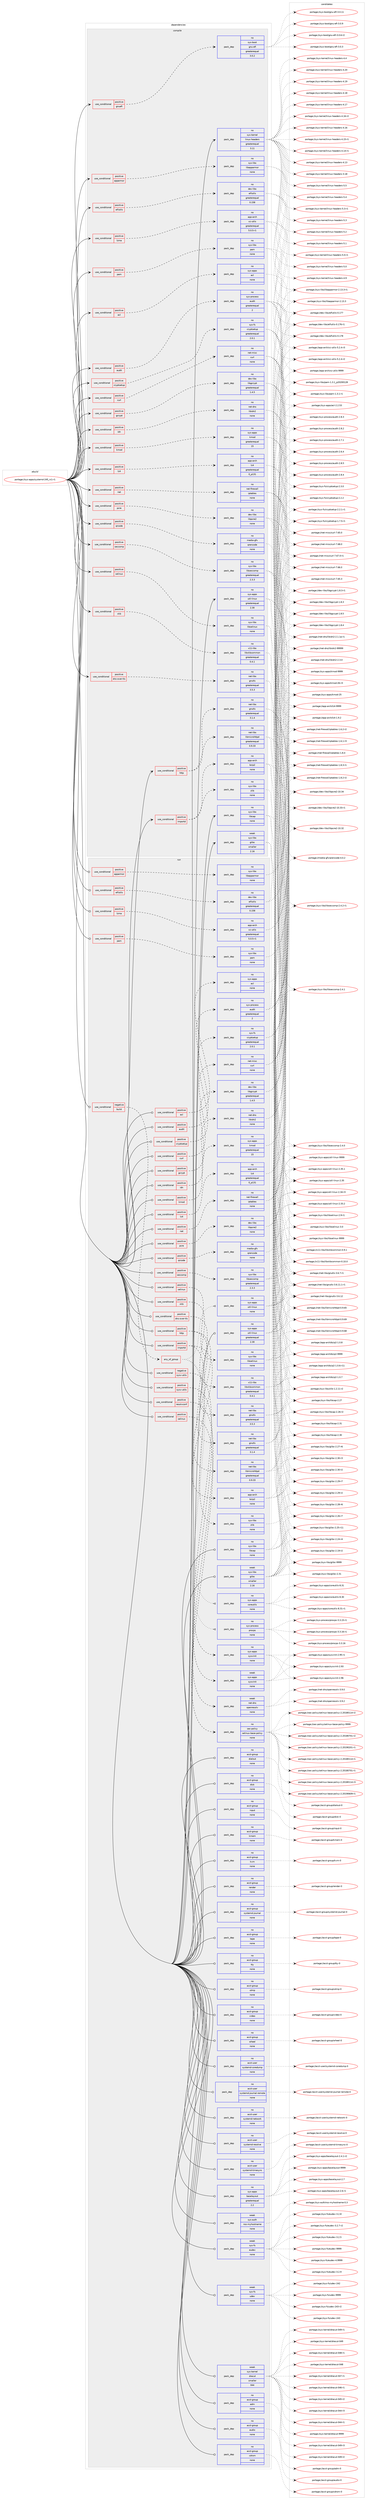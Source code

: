 digraph prolog {

# *************
# Graph options
# *************

newrank=true;
concentrate=true;
compound=true;
graph [rankdir=LR,fontname=Helvetica,fontsize=10,ranksep=1.5];#, ranksep=2.5, nodesep=0.2];
edge  [arrowhead=vee];
node  [fontname=Helvetica,fontsize=10];

# **********
# The ebuild
# **********

subgraph cluster_leftcol {
color=gray;
rank=same;
label=<<i>ebuild</i>>;
id [label="portage://sys-apps/systemd-245_rc1-r1", color=red, width=4, href="../sys-apps/systemd-245_rc1-r1.svg"];
}

# ****************
# The dependencies
# ****************

subgraph cluster_midcol {
color=gray;
label=<<i>dependencies</i>>;
subgraph cluster_compile {
fillcolor="#eeeeee";
style=filled;
label=<<i>compile</i>>;
subgraph cond13161 {
dependency63065 [label=<<TABLE BORDER="0" CELLBORDER="1" CELLSPACING="0" CELLPADDING="4"><TR><TD ROWSPAN="3" CELLPADDING="10">use_conditional</TD></TR><TR><TD>positive</TD></TR><TR><TD>acl</TD></TR></TABLE>>, shape=none, color=red];
subgraph pack48609 {
dependency63066 [label=<<TABLE BORDER="0" CELLBORDER="1" CELLSPACING="0" CELLPADDING="4" WIDTH="220"><TR><TD ROWSPAN="6" CELLPADDING="30">pack_dep</TD></TR><TR><TD WIDTH="110">no</TD></TR><TR><TD>sys-apps</TD></TR><TR><TD>acl</TD></TR><TR><TD>none</TD></TR><TR><TD></TD></TR></TABLE>>, shape=none, color=blue];
}
dependency63065:e -> dependency63066:w [weight=20,style="dashed",arrowhead="vee"];
}
id:e -> dependency63065:w [weight=20,style="solid",arrowhead="vee"];
subgraph cond13162 {
dependency63067 [label=<<TABLE BORDER="0" CELLBORDER="1" CELLSPACING="0" CELLPADDING="4"><TR><TD ROWSPAN="3" CELLPADDING="10">use_conditional</TD></TR><TR><TD>positive</TD></TR><TR><TD>apparmor</TD></TR></TABLE>>, shape=none, color=red];
subgraph pack48610 {
dependency63068 [label=<<TABLE BORDER="0" CELLBORDER="1" CELLSPACING="0" CELLPADDING="4" WIDTH="220"><TR><TD ROWSPAN="6" CELLPADDING="30">pack_dep</TD></TR><TR><TD WIDTH="110">no</TD></TR><TR><TD>sys-libs</TD></TR><TR><TD>libapparmor</TD></TR><TR><TD>none</TD></TR><TR><TD></TD></TR></TABLE>>, shape=none, color=blue];
}
dependency63067:e -> dependency63068:w [weight=20,style="dashed",arrowhead="vee"];
}
id:e -> dependency63067:w [weight=20,style="solid",arrowhead="vee"];
subgraph cond13163 {
dependency63069 [label=<<TABLE BORDER="0" CELLBORDER="1" CELLSPACING="0" CELLPADDING="4"><TR><TD ROWSPAN="3" CELLPADDING="10">use_conditional</TD></TR><TR><TD>positive</TD></TR><TR><TD>audit</TD></TR></TABLE>>, shape=none, color=red];
subgraph pack48611 {
dependency63070 [label=<<TABLE BORDER="0" CELLBORDER="1" CELLSPACING="0" CELLPADDING="4" WIDTH="220"><TR><TD ROWSPAN="6" CELLPADDING="30">pack_dep</TD></TR><TR><TD WIDTH="110">no</TD></TR><TR><TD>sys-process</TD></TR><TR><TD>audit</TD></TR><TR><TD>greaterequal</TD></TR><TR><TD>2</TD></TR></TABLE>>, shape=none, color=blue];
}
dependency63069:e -> dependency63070:w [weight=20,style="dashed",arrowhead="vee"];
}
id:e -> dependency63069:w [weight=20,style="solid",arrowhead="vee"];
subgraph cond13164 {
dependency63071 [label=<<TABLE BORDER="0" CELLBORDER="1" CELLSPACING="0" CELLPADDING="4"><TR><TD ROWSPAN="3" CELLPADDING="10">use_conditional</TD></TR><TR><TD>positive</TD></TR><TR><TD>cryptsetup</TD></TR></TABLE>>, shape=none, color=red];
subgraph pack48612 {
dependency63072 [label=<<TABLE BORDER="0" CELLBORDER="1" CELLSPACING="0" CELLPADDING="4" WIDTH="220"><TR><TD ROWSPAN="6" CELLPADDING="30">pack_dep</TD></TR><TR><TD WIDTH="110">no</TD></TR><TR><TD>sys-fs</TD></TR><TR><TD>cryptsetup</TD></TR><TR><TD>greaterequal</TD></TR><TR><TD>2.0.1</TD></TR></TABLE>>, shape=none, color=blue];
}
dependency63071:e -> dependency63072:w [weight=20,style="dashed",arrowhead="vee"];
}
id:e -> dependency63071:w [weight=20,style="solid",arrowhead="vee"];
subgraph cond13165 {
dependency63073 [label=<<TABLE BORDER="0" CELLBORDER="1" CELLSPACING="0" CELLPADDING="4"><TR><TD ROWSPAN="3" CELLPADDING="10">use_conditional</TD></TR><TR><TD>positive</TD></TR><TR><TD>curl</TD></TR></TABLE>>, shape=none, color=red];
subgraph pack48613 {
dependency63074 [label=<<TABLE BORDER="0" CELLBORDER="1" CELLSPACING="0" CELLPADDING="4" WIDTH="220"><TR><TD ROWSPAN="6" CELLPADDING="30">pack_dep</TD></TR><TR><TD WIDTH="110">no</TD></TR><TR><TD>net-misc</TD></TR><TR><TD>curl</TD></TR><TR><TD>none</TD></TR><TR><TD></TD></TR></TABLE>>, shape=none, color=blue];
}
dependency63073:e -> dependency63074:w [weight=20,style="dashed",arrowhead="vee"];
}
id:e -> dependency63073:w [weight=20,style="solid",arrowhead="vee"];
subgraph cond13166 {
dependency63075 [label=<<TABLE BORDER="0" CELLBORDER="1" CELLSPACING="0" CELLPADDING="4"><TR><TD ROWSPAN="3" CELLPADDING="10">use_conditional</TD></TR><TR><TD>positive</TD></TR><TR><TD>dns-over-tls</TD></TR></TABLE>>, shape=none, color=red];
subgraph pack48614 {
dependency63076 [label=<<TABLE BORDER="0" CELLBORDER="1" CELLSPACING="0" CELLPADDING="4" WIDTH="220"><TR><TD ROWSPAN="6" CELLPADDING="30">pack_dep</TD></TR><TR><TD WIDTH="110">no</TD></TR><TR><TD>net-libs</TD></TR><TR><TD>gnutls</TD></TR><TR><TD>greaterequal</TD></TR><TR><TD>3.5.3</TD></TR></TABLE>>, shape=none, color=blue];
}
dependency63075:e -> dependency63076:w [weight=20,style="dashed",arrowhead="vee"];
}
id:e -> dependency63075:w [weight=20,style="solid",arrowhead="vee"];
subgraph cond13167 {
dependency63077 [label=<<TABLE BORDER="0" CELLBORDER="1" CELLSPACING="0" CELLPADDING="4"><TR><TD ROWSPAN="3" CELLPADDING="10">use_conditional</TD></TR><TR><TD>positive</TD></TR><TR><TD>elfutils</TD></TR></TABLE>>, shape=none, color=red];
subgraph pack48615 {
dependency63078 [label=<<TABLE BORDER="0" CELLBORDER="1" CELLSPACING="0" CELLPADDING="4" WIDTH="220"><TR><TD ROWSPAN="6" CELLPADDING="30">pack_dep</TD></TR><TR><TD WIDTH="110">no</TD></TR><TR><TD>dev-libs</TD></TR><TR><TD>elfutils</TD></TR><TR><TD>greaterequal</TD></TR><TR><TD>0.158</TD></TR></TABLE>>, shape=none, color=blue];
}
dependency63077:e -> dependency63078:w [weight=20,style="dashed",arrowhead="vee"];
}
id:e -> dependency63077:w [weight=20,style="solid",arrowhead="vee"];
subgraph cond13168 {
dependency63079 [label=<<TABLE BORDER="0" CELLBORDER="1" CELLSPACING="0" CELLPADDING="4"><TR><TD ROWSPAN="3" CELLPADDING="10">use_conditional</TD></TR><TR><TD>positive</TD></TR><TR><TD>gcrypt</TD></TR></TABLE>>, shape=none, color=red];
subgraph pack48616 {
dependency63080 [label=<<TABLE BORDER="0" CELLBORDER="1" CELLSPACING="0" CELLPADDING="4" WIDTH="220"><TR><TD ROWSPAN="6" CELLPADDING="30">pack_dep</TD></TR><TR><TD WIDTH="110">no</TD></TR><TR><TD>dev-libs</TD></TR><TR><TD>libgcrypt</TD></TR><TR><TD>greaterequal</TD></TR><TR><TD>1.4.5</TD></TR></TABLE>>, shape=none, color=blue];
}
dependency63079:e -> dependency63080:w [weight=20,style="dashed",arrowhead="vee"];
}
id:e -> dependency63079:w [weight=20,style="solid",arrowhead="vee"];
subgraph cond13169 {
dependency63081 [label=<<TABLE BORDER="0" CELLBORDER="1" CELLSPACING="0" CELLPADDING="4"><TR><TD ROWSPAN="3" CELLPADDING="10">use_conditional</TD></TR><TR><TD>positive</TD></TR><TR><TD>gnuefi</TD></TR></TABLE>>, shape=none, color=red];
subgraph pack48617 {
dependency63082 [label=<<TABLE BORDER="0" CELLBORDER="1" CELLSPACING="0" CELLPADDING="4" WIDTH="220"><TR><TD ROWSPAN="6" CELLPADDING="30">pack_dep</TD></TR><TR><TD WIDTH="110">no</TD></TR><TR><TD>sys-boot</TD></TR><TR><TD>gnu-efi</TD></TR><TR><TD>greaterequal</TD></TR><TR><TD>3.0.2</TD></TR></TABLE>>, shape=none, color=blue];
}
dependency63081:e -> dependency63082:w [weight=20,style="dashed",arrowhead="vee"];
}
id:e -> dependency63081:w [weight=20,style="solid",arrowhead="vee"];
subgraph cond13170 {
dependency63083 [label=<<TABLE BORDER="0" CELLBORDER="1" CELLSPACING="0" CELLPADDING="4"><TR><TD ROWSPAN="3" CELLPADDING="10">use_conditional</TD></TR><TR><TD>positive</TD></TR><TR><TD>http</TD></TR></TABLE>>, shape=none, color=red];
subgraph pack48618 {
dependency63084 [label=<<TABLE BORDER="0" CELLBORDER="1" CELLSPACING="0" CELLPADDING="4" WIDTH="220"><TR><TD ROWSPAN="6" CELLPADDING="30">pack_dep</TD></TR><TR><TD WIDTH="110">no</TD></TR><TR><TD>net-libs</TD></TR><TR><TD>libmicrohttpd</TD></TR><TR><TD>greaterequal</TD></TR><TR><TD>0.9.33</TD></TR></TABLE>>, shape=none, color=blue];
}
dependency63083:e -> dependency63084:w [weight=20,style="dashed",arrowhead="vee"];
subgraph pack48619 {
dependency63085 [label=<<TABLE BORDER="0" CELLBORDER="1" CELLSPACING="0" CELLPADDING="4" WIDTH="220"><TR><TD ROWSPAN="6" CELLPADDING="30">pack_dep</TD></TR><TR><TD WIDTH="110">no</TD></TR><TR><TD>net-libs</TD></TR><TR><TD>gnutls</TD></TR><TR><TD>greaterequal</TD></TR><TR><TD>3.1.4</TD></TR></TABLE>>, shape=none, color=blue];
}
dependency63083:e -> dependency63085:w [weight=20,style="dashed",arrowhead="vee"];
}
id:e -> dependency63083:w [weight=20,style="solid",arrowhead="vee"];
subgraph cond13171 {
dependency63086 [label=<<TABLE BORDER="0" CELLBORDER="1" CELLSPACING="0" CELLPADDING="4"><TR><TD ROWSPAN="3" CELLPADDING="10">use_conditional</TD></TR><TR><TD>positive</TD></TR><TR><TD>idn</TD></TR></TABLE>>, shape=none, color=red];
subgraph pack48620 {
dependency63087 [label=<<TABLE BORDER="0" CELLBORDER="1" CELLSPACING="0" CELLPADDING="4" WIDTH="220"><TR><TD ROWSPAN="6" CELLPADDING="30">pack_dep</TD></TR><TR><TD WIDTH="110">no</TD></TR><TR><TD>net-dns</TD></TR><TR><TD>libidn2</TD></TR><TR><TD>none</TD></TR><TR><TD></TD></TR></TABLE>>, shape=none, color=blue];
}
dependency63086:e -> dependency63087:w [weight=20,style="dashed",arrowhead="vee"];
}
id:e -> dependency63086:w [weight=20,style="solid",arrowhead="vee"];
subgraph cond13172 {
dependency63088 [label=<<TABLE BORDER="0" CELLBORDER="1" CELLSPACING="0" CELLPADDING="4"><TR><TD ROWSPAN="3" CELLPADDING="10">use_conditional</TD></TR><TR><TD>positive</TD></TR><TR><TD>importd</TD></TR></TABLE>>, shape=none, color=red];
subgraph pack48621 {
dependency63089 [label=<<TABLE BORDER="0" CELLBORDER="1" CELLSPACING="0" CELLPADDING="4" WIDTH="220"><TR><TD ROWSPAN="6" CELLPADDING="30">pack_dep</TD></TR><TR><TD WIDTH="110">no</TD></TR><TR><TD>app-arch</TD></TR><TR><TD>bzip2</TD></TR><TR><TD>none</TD></TR><TR><TD></TD></TR></TABLE>>, shape=none, color=blue];
}
dependency63088:e -> dependency63089:w [weight=20,style="dashed",arrowhead="vee"];
subgraph pack48622 {
dependency63090 [label=<<TABLE BORDER="0" CELLBORDER="1" CELLSPACING="0" CELLPADDING="4" WIDTH="220"><TR><TD ROWSPAN="6" CELLPADDING="30">pack_dep</TD></TR><TR><TD WIDTH="110">no</TD></TR><TR><TD>sys-libs</TD></TR><TR><TD>zlib</TD></TR><TR><TD>none</TD></TR><TR><TD></TD></TR></TABLE>>, shape=none, color=blue];
}
dependency63088:e -> dependency63090:w [weight=20,style="dashed",arrowhead="vee"];
}
id:e -> dependency63088:w [weight=20,style="solid",arrowhead="vee"];
subgraph cond13173 {
dependency63091 [label=<<TABLE BORDER="0" CELLBORDER="1" CELLSPACING="0" CELLPADDING="4"><TR><TD ROWSPAN="3" CELLPADDING="10">use_conditional</TD></TR><TR><TD>positive</TD></TR><TR><TD>kmod</TD></TR></TABLE>>, shape=none, color=red];
subgraph pack48623 {
dependency63092 [label=<<TABLE BORDER="0" CELLBORDER="1" CELLSPACING="0" CELLPADDING="4" WIDTH="220"><TR><TD ROWSPAN="6" CELLPADDING="30">pack_dep</TD></TR><TR><TD WIDTH="110">no</TD></TR><TR><TD>sys-apps</TD></TR><TR><TD>kmod</TD></TR><TR><TD>greaterequal</TD></TR><TR><TD>15</TD></TR></TABLE>>, shape=none, color=blue];
}
dependency63091:e -> dependency63092:w [weight=20,style="dashed",arrowhead="vee"];
}
id:e -> dependency63091:w [weight=20,style="solid",arrowhead="vee"];
subgraph cond13174 {
dependency63093 [label=<<TABLE BORDER="0" CELLBORDER="1" CELLSPACING="0" CELLPADDING="4"><TR><TD ROWSPAN="3" CELLPADDING="10">use_conditional</TD></TR><TR><TD>positive</TD></TR><TR><TD>lz4</TD></TR></TABLE>>, shape=none, color=red];
subgraph pack48624 {
dependency63094 [label=<<TABLE BORDER="0" CELLBORDER="1" CELLSPACING="0" CELLPADDING="4" WIDTH="220"><TR><TD ROWSPAN="6" CELLPADDING="30">pack_dep</TD></TR><TR><TD WIDTH="110">no</TD></TR><TR><TD>app-arch</TD></TR><TR><TD>lz4</TD></TR><TR><TD>greaterequal</TD></TR><TR><TD>0_p131</TD></TR></TABLE>>, shape=none, color=blue];
}
dependency63093:e -> dependency63094:w [weight=20,style="dashed",arrowhead="vee"];
}
id:e -> dependency63093:w [weight=20,style="solid",arrowhead="vee"];
subgraph cond13175 {
dependency63095 [label=<<TABLE BORDER="0" CELLBORDER="1" CELLSPACING="0" CELLPADDING="4"><TR><TD ROWSPAN="3" CELLPADDING="10">use_conditional</TD></TR><TR><TD>positive</TD></TR><TR><TD>lzma</TD></TR></TABLE>>, shape=none, color=red];
subgraph pack48625 {
dependency63096 [label=<<TABLE BORDER="0" CELLBORDER="1" CELLSPACING="0" CELLPADDING="4" WIDTH="220"><TR><TD ROWSPAN="6" CELLPADDING="30">pack_dep</TD></TR><TR><TD WIDTH="110">no</TD></TR><TR><TD>app-arch</TD></TR><TR><TD>xz-utils</TD></TR><TR><TD>greaterequal</TD></TR><TR><TD>5.0.5-r1</TD></TR></TABLE>>, shape=none, color=blue];
}
dependency63095:e -> dependency63096:w [weight=20,style="dashed",arrowhead="vee"];
}
id:e -> dependency63095:w [weight=20,style="solid",arrowhead="vee"];
subgraph cond13176 {
dependency63097 [label=<<TABLE BORDER="0" CELLBORDER="1" CELLSPACING="0" CELLPADDING="4"><TR><TD ROWSPAN="3" CELLPADDING="10">use_conditional</TD></TR><TR><TD>positive</TD></TR><TR><TD>nat</TD></TR></TABLE>>, shape=none, color=red];
subgraph pack48626 {
dependency63098 [label=<<TABLE BORDER="0" CELLBORDER="1" CELLSPACING="0" CELLPADDING="4" WIDTH="220"><TR><TD ROWSPAN="6" CELLPADDING="30">pack_dep</TD></TR><TR><TD WIDTH="110">no</TD></TR><TR><TD>net-firewall</TD></TR><TR><TD>iptables</TD></TR><TR><TD>none</TD></TR><TR><TD></TD></TR></TABLE>>, shape=none, color=blue];
}
dependency63097:e -> dependency63098:w [weight=20,style="dashed",arrowhead="vee"];
}
id:e -> dependency63097:w [weight=20,style="solid",arrowhead="vee"];
subgraph cond13177 {
dependency63099 [label=<<TABLE BORDER="0" CELLBORDER="1" CELLSPACING="0" CELLPADDING="4"><TR><TD ROWSPAN="3" CELLPADDING="10">use_conditional</TD></TR><TR><TD>positive</TD></TR><TR><TD>pam</TD></TR></TABLE>>, shape=none, color=red];
subgraph pack48627 {
dependency63100 [label=<<TABLE BORDER="0" CELLBORDER="1" CELLSPACING="0" CELLPADDING="4" WIDTH="220"><TR><TD ROWSPAN="6" CELLPADDING="30">pack_dep</TD></TR><TR><TD WIDTH="110">no</TD></TR><TR><TD>sys-libs</TD></TR><TR><TD>pam</TD></TR><TR><TD>none</TD></TR><TR><TD></TD></TR></TABLE>>, shape=none, color=blue];
}
dependency63099:e -> dependency63100:w [weight=20,style="dashed",arrowhead="vee"];
}
id:e -> dependency63099:w [weight=20,style="solid",arrowhead="vee"];
subgraph cond13178 {
dependency63101 [label=<<TABLE BORDER="0" CELLBORDER="1" CELLSPACING="0" CELLPADDING="4"><TR><TD ROWSPAN="3" CELLPADDING="10">use_conditional</TD></TR><TR><TD>positive</TD></TR><TR><TD>pcre</TD></TR></TABLE>>, shape=none, color=red];
subgraph pack48628 {
dependency63102 [label=<<TABLE BORDER="0" CELLBORDER="1" CELLSPACING="0" CELLPADDING="4" WIDTH="220"><TR><TD ROWSPAN="6" CELLPADDING="30">pack_dep</TD></TR><TR><TD WIDTH="110">no</TD></TR><TR><TD>dev-libs</TD></TR><TR><TD>libpcre2</TD></TR><TR><TD>none</TD></TR><TR><TD></TD></TR></TABLE>>, shape=none, color=blue];
}
dependency63101:e -> dependency63102:w [weight=20,style="dashed",arrowhead="vee"];
}
id:e -> dependency63101:w [weight=20,style="solid",arrowhead="vee"];
subgraph cond13179 {
dependency63103 [label=<<TABLE BORDER="0" CELLBORDER="1" CELLSPACING="0" CELLPADDING="4"><TR><TD ROWSPAN="3" CELLPADDING="10">use_conditional</TD></TR><TR><TD>positive</TD></TR><TR><TD>qrcode</TD></TR></TABLE>>, shape=none, color=red];
subgraph pack48629 {
dependency63104 [label=<<TABLE BORDER="0" CELLBORDER="1" CELLSPACING="0" CELLPADDING="4" WIDTH="220"><TR><TD ROWSPAN="6" CELLPADDING="30">pack_dep</TD></TR><TR><TD WIDTH="110">no</TD></TR><TR><TD>media-gfx</TD></TR><TR><TD>qrencode</TD></TR><TR><TD>none</TD></TR><TR><TD></TD></TR></TABLE>>, shape=none, color=blue];
}
dependency63103:e -> dependency63104:w [weight=20,style="dashed",arrowhead="vee"];
}
id:e -> dependency63103:w [weight=20,style="solid",arrowhead="vee"];
subgraph cond13180 {
dependency63105 [label=<<TABLE BORDER="0" CELLBORDER="1" CELLSPACING="0" CELLPADDING="4"><TR><TD ROWSPAN="3" CELLPADDING="10">use_conditional</TD></TR><TR><TD>positive</TD></TR><TR><TD>seccomp</TD></TR></TABLE>>, shape=none, color=red];
subgraph pack48630 {
dependency63106 [label=<<TABLE BORDER="0" CELLBORDER="1" CELLSPACING="0" CELLPADDING="4" WIDTH="220"><TR><TD ROWSPAN="6" CELLPADDING="30">pack_dep</TD></TR><TR><TD WIDTH="110">no</TD></TR><TR><TD>sys-libs</TD></TR><TR><TD>libseccomp</TD></TR><TR><TD>greaterequal</TD></TR><TR><TD>2.3.3</TD></TR></TABLE>>, shape=none, color=blue];
}
dependency63105:e -> dependency63106:w [weight=20,style="dashed",arrowhead="vee"];
}
id:e -> dependency63105:w [weight=20,style="solid",arrowhead="vee"];
subgraph cond13181 {
dependency63107 [label=<<TABLE BORDER="0" CELLBORDER="1" CELLSPACING="0" CELLPADDING="4"><TR><TD ROWSPAN="3" CELLPADDING="10">use_conditional</TD></TR><TR><TD>positive</TD></TR><TR><TD>selinux</TD></TR></TABLE>>, shape=none, color=red];
subgraph pack48631 {
dependency63108 [label=<<TABLE BORDER="0" CELLBORDER="1" CELLSPACING="0" CELLPADDING="4" WIDTH="220"><TR><TD ROWSPAN="6" CELLPADDING="30">pack_dep</TD></TR><TR><TD WIDTH="110">no</TD></TR><TR><TD>sys-libs</TD></TR><TR><TD>libselinux</TD></TR><TR><TD>none</TD></TR><TR><TD></TD></TR></TABLE>>, shape=none, color=blue];
}
dependency63107:e -> dependency63108:w [weight=20,style="dashed",arrowhead="vee"];
}
id:e -> dependency63107:w [weight=20,style="solid",arrowhead="vee"];
subgraph cond13182 {
dependency63109 [label=<<TABLE BORDER="0" CELLBORDER="1" CELLSPACING="0" CELLPADDING="4"><TR><TD ROWSPAN="3" CELLPADDING="10">use_conditional</TD></TR><TR><TD>positive</TD></TR><TR><TD>xkb</TD></TR></TABLE>>, shape=none, color=red];
subgraph pack48632 {
dependency63110 [label=<<TABLE BORDER="0" CELLBORDER="1" CELLSPACING="0" CELLPADDING="4" WIDTH="220"><TR><TD ROWSPAN="6" CELLPADDING="30">pack_dep</TD></TR><TR><TD WIDTH="110">no</TD></TR><TR><TD>x11-libs</TD></TR><TR><TD>libxkbcommon</TD></TR><TR><TD>greaterequal</TD></TR><TR><TD>0.4.1</TD></TR></TABLE>>, shape=none, color=blue];
}
dependency63109:e -> dependency63110:w [weight=20,style="dashed",arrowhead="vee"];
}
id:e -> dependency63109:w [weight=20,style="solid",arrowhead="vee"];
subgraph pack48633 {
dependency63111 [label=<<TABLE BORDER="0" CELLBORDER="1" CELLSPACING="0" CELLPADDING="4" WIDTH="220"><TR><TD ROWSPAN="6" CELLPADDING="30">pack_dep</TD></TR><TR><TD WIDTH="110">no</TD></TR><TR><TD>sys-apps</TD></TR><TR><TD>util-linux</TD></TR><TR><TD>greaterequal</TD></TR><TR><TD>2.30</TD></TR></TABLE>>, shape=none, color=blue];
}
id:e -> dependency63111:w [weight=20,style="solid",arrowhead="vee"];
subgraph pack48634 {
dependency63112 [label=<<TABLE BORDER="0" CELLBORDER="1" CELLSPACING="0" CELLPADDING="4" WIDTH="220"><TR><TD ROWSPAN="6" CELLPADDING="30">pack_dep</TD></TR><TR><TD WIDTH="110">no</TD></TR><TR><TD>sys-kernel</TD></TR><TR><TD>linux-headers</TD></TR><TR><TD>greaterequal</TD></TR><TR><TD>3.11</TD></TR></TABLE>>, shape=none, color=blue];
}
id:e -> dependency63112:w [weight=20,style="solid",arrowhead="vee"];
subgraph pack48635 {
dependency63113 [label=<<TABLE BORDER="0" CELLBORDER="1" CELLSPACING="0" CELLPADDING="4" WIDTH="220"><TR><TD ROWSPAN="6" CELLPADDING="30">pack_dep</TD></TR><TR><TD WIDTH="110">no</TD></TR><TR><TD>sys-libs</TD></TR><TR><TD>libcap</TD></TR><TR><TD>none</TD></TR><TR><TD></TD></TR></TABLE>>, shape=none, color=blue];
}
id:e -> dependency63113:w [weight=20,style="solid",arrowhead="vee"];
subgraph pack48636 {
dependency63114 [label=<<TABLE BORDER="0" CELLBORDER="1" CELLSPACING="0" CELLPADDING="4" WIDTH="220"><TR><TD ROWSPAN="6" CELLPADDING="30">pack_dep</TD></TR><TR><TD WIDTH="110">weak</TD></TR><TR><TD>sys-libs</TD></TR><TR><TD>glibc</TD></TR><TR><TD>smaller</TD></TR><TR><TD>2.16</TD></TR></TABLE>>, shape=none, color=blue];
}
id:e -> dependency63114:w [weight=20,style="solid",arrowhead="vee"];
}
subgraph cluster_compileandrun {
fillcolor="#eeeeee";
style=filled;
label=<<i>compile and run</i>>;
}
subgraph cluster_run {
fillcolor="#eeeeee";
style=filled;
label=<<i>run</i>>;
subgraph cond13183 {
dependency63115 [label=<<TABLE BORDER="0" CELLBORDER="1" CELLSPACING="0" CELLPADDING="4"><TR><TD ROWSPAN="3" CELLPADDING="10">use_conditional</TD></TR><TR><TD>negative</TD></TR><TR><TD>build</TD></TR></TABLE>>, shape=none, color=red];
subgraph any1216 {
dependency63116 [label=<<TABLE BORDER="0" CELLBORDER="1" CELLSPACING="0" CELLPADDING="4"><TR><TD CELLPADDING="10">any_of_group</TD></TR></TABLE>>, shape=none, color=red];subgraph pack48637 {
dependency63117 [label=<<TABLE BORDER="0" CELLBORDER="1" CELLSPACING="0" CELLPADDING="4" WIDTH="220"><TR><TD ROWSPAN="6" CELLPADDING="30">pack_dep</TD></TR><TR><TD WIDTH="110">no</TD></TR><TR><TD>sys-apps</TD></TR><TR><TD>util-linux</TD></TR><TR><TD>none</TD></TR><TR><TD></TD></TR></TABLE>>, shape=none, color=blue];
}
dependency63116:e -> dependency63117:w [weight=20,style="dotted",arrowhead="oinv"];
subgraph pack48638 {
dependency63118 [label=<<TABLE BORDER="0" CELLBORDER="1" CELLSPACING="0" CELLPADDING="4" WIDTH="220"><TR><TD ROWSPAN="6" CELLPADDING="30">pack_dep</TD></TR><TR><TD WIDTH="110">no</TD></TR><TR><TD>sys-process</TD></TR><TR><TD>procps</TD></TR><TR><TD>none</TD></TR><TR><TD></TD></TR></TABLE>>, shape=none, color=blue];
}
dependency63116:e -> dependency63118:w [weight=20,style="dotted",arrowhead="oinv"];
subgraph pack48639 {
dependency63119 [label=<<TABLE BORDER="0" CELLBORDER="1" CELLSPACING="0" CELLPADDING="4" WIDTH="220"><TR><TD ROWSPAN="6" CELLPADDING="30">pack_dep</TD></TR><TR><TD WIDTH="110">no</TD></TR><TR><TD>sys-apps</TD></TR><TR><TD>coreutils</TD></TR><TR><TD>none</TD></TR><TR><TD></TD></TR></TABLE>>, shape=none, color=blue];
}
dependency63116:e -> dependency63119:w [weight=20,style="dotted",arrowhead="oinv"];
}
dependency63115:e -> dependency63116:w [weight=20,style="dashed",arrowhead="vee"];
}
id:e -> dependency63115:w [weight=20,style="solid",arrowhead="odot"];
subgraph cond13184 {
dependency63120 [label=<<TABLE BORDER="0" CELLBORDER="1" CELLSPACING="0" CELLPADDING="4"><TR><TD ROWSPAN="3" CELLPADDING="10">use_conditional</TD></TR><TR><TD>negative</TD></TR><TR><TD>sysv-utils</TD></TR></TABLE>>, shape=none, color=red];
subgraph pack48640 {
dependency63121 [label=<<TABLE BORDER="0" CELLBORDER="1" CELLSPACING="0" CELLPADDING="4" WIDTH="220"><TR><TD ROWSPAN="6" CELLPADDING="30">pack_dep</TD></TR><TR><TD WIDTH="110">no</TD></TR><TR><TD>sys-apps</TD></TR><TR><TD>sysvinit</TD></TR><TR><TD>none</TD></TR><TR><TD></TD></TR></TABLE>>, shape=none, color=blue];
}
dependency63120:e -> dependency63121:w [weight=20,style="dashed",arrowhead="vee"];
}
id:e -> dependency63120:w [weight=20,style="solid",arrowhead="odot"];
subgraph cond13185 {
dependency63122 [label=<<TABLE BORDER="0" CELLBORDER="1" CELLSPACING="0" CELLPADDING="4"><TR><TD ROWSPAN="3" CELLPADDING="10">use_conditional</TD></TR><TR><TD>positive</TD></TR><TR><TD>acl</TD></TR></TABLE>>, shape=none, color=red];
subgraph pack48641 {
dependency63123 [label=<<TABLE BORDER="0" CELLBORDER="1" CELLSPACING="0" CELLPADDING="4" WIDTH="220"><TR><TD ROWSPAN="6" CELLPADDING="30">pack_dep</TD></TR><TR><TD WIDTH="110">no</TD></TR><TR><TD>sys-apps</TD></TR><TR><TD>acl</TD></TR><TR><TD>none</TD></TR><TR><TD></TD></TR></TABLE>>, shape=none, color=blue];
}
dependency63122:e -> dependency63123:w [weight=20,style="dashed",arrowhead="vee"];
}
id:e -> dependency63122:w [weight=20,style="solid",arrowhead="odot"];
subgraph cond13186 {
dependency63124 [label=<<TABLE BORDER="0" CELLBORDER="1" CELLSPACING="0" CELLPADDING="4"><TR><TD ROWSPAN="3" CELLPADDING="10">use_conditional</TD></TR><TR><TD>positive</TD></TR><TR><TD>apparmor</TD></TR></TABLE>>, shape=none, color=red];
subgraph pack48642 {
dependency63125 [label=<<TABLE BORDER="0" CELLBORDER="1" CELLSPACING="0" CELLPADDING="4" WIDTH="220"><TR><TD ROWSPAN="6" CELLPADDING="30">pack_dep</TD></TR><TR><TD WIDTH="110">no</TD></TR><TR><TD>sys-libs</TD></TR><TR><TD>libapparmor</TD></TR><TR><TD>none</TD></TR><TR><TD></TD></TR></TABLE>>, shape=none, color=blue];
}
dependency63124:e -> dependency63125:w [weight=20,style="dashed",arrowhead="vee"];
}
id:e -> dependency63124:w [weight=20,style="solid",arrowhead="odot"];
subgraph cond13187 {
dependency63126 [label=<<TABLE BORDER="0" CELLBORDER="1" CELLSPACING="0" CELLPADDING="4"><TR><TD ROWSPAN="3" CELLPADDING="10">use_conditional</TD></TR><TR><TD>positive</TD></TR><TR><TD>audit</TD></TR></TABLE>>, shape=none, color=red];
subgraph pack48643 {
dependency63127 [label=<<TABLE BORDER="0" CELLBORDER="1" CELLSPACING="0" CELLPADDING="4" WIDTH="220"><TR><TD ROWSPAN="6" CELLPADDING="30">pack_dep</TD></TR><TR><TD WIDTH="110">no</TD></TR><TR><TD>sys-process</TD></TR><TR><TD>audit</TD></TR><TR><TD>greaterequal</TD></TR><TR><TD>2</TD></TR></TABLE>>, shape=none, color=blue];
}
dependency63126:e -> dependency63127:w [weight=20,style="dashed",arrowhead="vee"];
}
id:e -> dependency63126:w [weight=20,style="solid",arrowhead="odot"];
subgraph cond13188 {
dependency63128 [label=<<TABLE BORDER="0" CELLBORDER="1" CELLSPACING="0" CELLPADDING="4"><TR><TD ROWSPAN="3" CELLPADDING="10">use_conditional</TD></TR><TR><TD>positive</TD></TR><TR><TD>cryptsetup</TD></TR></TABLE>>, shape=none, color=red];
subgraph pack48644 {
dependency63129 [label=<<TABLE BORDER="0" CELLBORDER="1" CELLSPACING="0" CELLPADDING="4" WIDTH="220"><TR><TD ROWSPAN="6" CELLPADDING="30">pack_dep</TD></TR><TR><TD WIDTH="110">no</TD></TR><TR><TD>sys-fs</TD></TR><TR><TD>cryptsetup</TD></TR><TR><TD>greaterequal</TD></TR><TR><TD>2.0.1</TD></TR></TABLE>>, shape=none, color=blue];
}
dependency63128:e -> dependency63129:w [weight=20,style="dashed",arrowhead="vee"];
}
id:e -> dependency63128:w [weight=20,style="solid",arrowhead="odot"];
subgraph cond13189 {
dependency63130 [label=<<TABLE BORDER="0" CELLBORDER="1" CELLSPACING="0" CELLPADDING="4"><TR><TD ROWSPAN="3" CELLPADDING="10">use_conditional</TD></TR><TR><TD>positive</TD></TR><TR><TD>curl</TD></TR></TABLE>>, shape=none, color=red];
subgraph pack48645 {
dependency63131 [label=<<TABLE BORDER="0" CELLBORDER="1" CELLSPACING="0" CELLPADDING="4" WIDTH="220"><TR><TD ROWSPAN="6" CELLPADDING="30">pack_dep</TD></TR><TR><TD WIDTH="110">no</TD></TR><TR><TD>net-misc</TD></TR><TR><TD>curl</TD></TR><TR><TD>none</TD></TR><TR><TD></TD></TR></TABLE>>, shape=none, color=blue];
}
dependency63130:e -> dependency63131:w [weight=20,style="dashed",arrowhead="vee"];
}
id:e -> dependency63130:w [weight=20,style="solid",arrowhead="odot"];
subgraph cond13190 {
dependency63132 [label=<<TABLE BORDER="0" CELLBORDER="1" CELLSPACING="0" CELLPADDING="4"><TR><TD ROWSPAN="3" CELLPADDING="10">use_conditional</TD></TR><TR><TD>positive</TD></TR><TR><TD>dns-over-tls</TD></TR></TABLE>>, shape=none, color=red];
subgraph pack48646 {
dependency63133 [label=<<TABLE BORDER="0" CELLBORDER="1" CELLSPACING="0" CELLPADDING="4" WIDTH="220"><TR><TD ROWSPAN="6" CELLPADDING="30">pack_dep</TD></TR><TR><TD WIDTH="110">no</TD></TR><TR><TD>net-libs</TD></TR><TR><TD>gnutls</TD></TR><TR><TD>greaterequal</TD></TR><TR><TD>3.5.3</TD></TR></TABLE>>, shape=none, color=blue];
}
dependency63132:e -> dependency63133:w [weight=20,style="dashed",arrowhead="vee"];
}
id:e -> dependency63132:w [weight=20,style="solid",arrowhead="odot"];
subgraph cond13191 {
dependency63134 [label=<<TABLE BORDER="0" CELLBORDER="1" CELLSPACING="0" CELLPADDING="4"><TR><TD ROWSPAN="3" CELLPADDING="10">use_conditional</TD></TR><TR><TD>positive</TD></TR><TR><TD>elfutils</TD></TR></TABLE>>, shape=none, color=red];
subgraph pack48647 {
dependency63135 [label=<<TABLE BORDER="0" CELLBORDER="1" CELLSPACING="0" CELLPADDING="4" WIDTH="220"><TR><TD ROWSPAN="6" CELLPADDING="30">pack_dep</TD></TR><TR><TD WIDTH="110">no</TD></TR><TR><TD>dev-libs</TD></TR><TR><TD>elfutils</TD></TR><TR><TD>greaterequal</TD></TR><TR><TD>0.158</TD></TR></TABLE>>, shape=none, color=blue];
}
dependency63134:e -> dependency63135:w [weight=20,style="dashed",arrowhead="vee"];
}
id:e -> dependency63134:w [weight=20,style="solid",arrowhead="odot"];
subgraph cond13192 {
dependency63136 [label=<<TABLE BORDER="0" CELLBORDER="1" CELLSPACING="0" CELLPADDING="4"><TR><TD ROWSPAN="3" CELLPADDING="10">use_conditional</TD></TR><TR><TD>positive</TD></TR><TR><TD>gcrypt</TD></TR></TABLE>>, shape=none, color=red];
subgraph pack48648 {
dependency63137 [label=<<TABLE BORDER="0" CELLBORDER="1" CELLSPACING="0" CELLPADDING="4" WIDTH="220"><TR><TD ROWSPAN="6" CELLPADDING="30">pack_dep</TD></TR><TR><TD WIDTH="110">no</TD></TR><TR><TD>dev-libs</TD></TR><TR><TD>libgcrypt</TD></TR><TR><TD>greaterequal</TD></TR><TR><TD>1.4.5</TD></TR></TABLE>>, shape=none, color=blue];
}
dependency63136:e -> dependency63137:w [weight=20,style="dashed",arrowhead="vee"];
}
id:e -> dependency63136:w [weight=20,style="solid",arrowhead="odot"];
subgraph cond13193 {
dependency63138 [label=<<TABLE BORDER="0" CELLBORDER="1" CELLSPACING="0" CELLPADDING="4"><TR><TD ROWSPAN="3" CELLPADDING="10">use_conditional</TD></TR><TR><TD>positive</TD></TR><TR><TD>http</TD></TR></TABLE>>, shape=none, color=red];
subgraph pack48649 {
dependency63139 [label=<<TABLE BORDER="0" CELLBORDER="1" CELLSPACING="0" CELLPADDING="4" WIDTH="220"><TR><TD ROWSPAN="6" CELLPADDING="30">pack_dep</TD></TR><TR><TD WIDTH="110">no</TD></TR><TR><TD>net-libs</TD></TR><TR><TD>libmicrohttpd</TD></TR><TR><TD>greaterequal</TD></TR><TR><TD>0.9.33</TD></TR></TABLE>>, shape=none, color=blue];
}
dependency63138:e -> dependency63139:w [weight=20,style="dashed",arrowhead="vee"];
subgraph pack48650 {
dependency63140 [label=<<TABLE BORDER="0" CELLBORDER="1" CELLSPACING="0" CELLPADDING="4" WIDTH="220"><TR><TD ROWSPAN="6" CELLPADDING="30">pack_dep</TD></TR><TR><TD WIDTH="110">no</TD></TR><TR><TD>net-libs</TD></TR><TR><TD>gnutls</TD></TR><TR><TD>greaterequal</TD></TR><TR><TD>3.1.4</TD></TR></TABLE>>, shape=none, color=blue];
}
dependency63138:e -> dependency63140:w [weight=20,style="dashed",arrowhead="vee"];
}
id:e -> dependency63138:w [weight=20,style="solid",arrowhead="odot"];
subgraph cond13194 {
dependency63141 [label=<<TABLE BORDER="0" CELLBORDER="1" CELLSPACING="0" CELLPADDING="4"><TR><TD ROWSPAN="3" CELLPADDING="10">use_conditional</TD></TR><TR><TD>positive</TD></TR><TR><TD>idn</TD></TR></TABLE>>, shape=none, color=red];
subgraph pack48651 {
dependency63142 [label=<<TABLE BORDER="0" CELLBORDER="1" CELLSPACING="0" CELLPADDING="4" WIDTH="220"><TR><TD ROWSPAN="6" CELLPADDING="30">pack_dep</TD></TR><TR><TD WIDTH="110">no</TD></TR><TR><TD>net-dns</TD></TR><TR><TD>libidn2</TD></TR><TR><TD>none</TD></TR><TR><TD></TD></TR></TABLE>>, shape=none, color=blue];
}
dependency63141:e -> dependency63142:w [weight=20,style="dashed",arrowhead="vee"];
}
id:e -> dependency63141:w [weight=20,style="solid",arrowhead="odot"];
subgraph cond13195 {
dependency63143 [label=<<TABLE BORDER="0" CELLBORDER="1" CELLSPACING="0" CELLPADDING="4"><TR><TD ROWSPAN="3" CELLPADDING="10">use_conditional</TD></TR><TR><TD>positive</TD></TR><TR><TD>importd</TD></TR></TABLE>>, shape=none, color=red];
subgraph pack48652 {
dependency63144 [label=<<TABLE BORDER="0" CELLBORDER="1" CELLSPACING="0" CELLPADDING="4" WIDTH="220"><TR><TD ROWSPAN="6" CELLPADDING="30">pack_dep</TD></TR><TR><TD WIDTH="110">no</TD></TR><TR><TD>app-arch</TD></TR><TR><TD>bzip2</TD></TR><TR><TD>none</TD></TR><TR><TD></TD></TR></TABLE>>, shape=none, color=blue];
}
dependency63143:e -> dependency63144:w [weight=20,style="dashed",arrowhead="vee"];
subgraph pack48653 {
dependency63145 [label=<<TABLE BORDER="0" CELLBORDER="1" CELLSPACING="0" CELLPADDING="4" WIDTH="220"><TR><TD ROWSPAN="6" CELLPADDING="30">pack_dep</TD></TR><TR><TD WIDTH="110">no</TD></TR><TR><TD>sys-libs</TD></TR><TR><TD>zlib</TD></TR><TR><TD>none</TD></TR><TR><TD></TD></TR></TABLE>>, shape=none, color=blue];
}
dependency63143:e -> dependency63145:w [weight=20,style="dashed",arrowhead="vee"];
}
id:e -> dependency63143:w [weight=20,style="solid",arrowhead="odot"];
subgraph cond13196 {
dependency63146 [label=<<TABLE BORDER="0" CELLBORDER="1" CELLSPACING="0" CELLPADDING="4"><TR><TD ROWSPAN="3" CELLPADDING="10">use_conditional</TD></TR><TR><TD>positive</TD></TR><TR><TD>kmod</TD></TR></TABLE>>, shape=none, color=red];
subgraph pack48654 {
dependency63147 [label=<<TABLE BORDER="0" CELLBORDER="1" CELLSPACING="0" CELLPADDING="4" WIDTH="220"><TR><TD ROWSPAN="6" CELLPADDING="30">pack_dep</TD></TR><TR><TD WIDTH="110">no</TD></TR><TR><TD>sys-apps</TD></TR><TR><TD>kmod</TD></TR><TR><TD>greaterequal</TD></TR><TR><TD>15</TD></TR></TABLE>>, shape=none, color=blue];
}
dependency63146:e -> dependency63147:w [weight=20,style="dashed",arrowhead="vee"];
}
id:e -> dependency63146:w [weight=20,style="solid",arrowhead="odot"];
subgraph cond13197 {
dependency63148 [label=<<TABLE BORDER="0" CELLBORDER="1" CELLSPACING="0" CELLPADDING="4"><TR><TD ROWSPAN="3" CELLPADDING="10">use_conditional</TD></TR><TR><TD>positive</TD></TR><TR><TD>lz4</TD></TR></TABLE>>, shape=none, color=red];
subgraph pack48655 {
dependency63149 [label=<<TABLE BORDER="0" CELLBORDER="1" CELLSPACING="0" CELLPADDING="4" WIDTH="220"><TR><TD ROWSPAN="6" CELLPADDING="30">pack_dep</TD></TR><TR><TD WIDTH="110">no</TD></TR><TR><TD>app-arch</TD></TR><TR><TD>lz4</TD></TR><TR><TD>greaterequal</TD></TR><TR><TD>0_p131</TD></TR></TABLE>>, shape=none, color=blue];
}
dependency63148:e -> dependency63149:w [weight=20,style="dashed",arrowhead="vee"];
}
id:e -> dependency63148:w [weight=20,style="solid",arrowhead="odot"];
subgraph cond13198 {
dependency63150 [label=<<TABLE BORDER="0" CELLBORDER="1" CELLSPACING="0" CELLPADDING="4"><TR><TD ROWSPAN="3" CELLPADDING="10">use_conditional</TD></TR><TR><TD>positive</TD></TR><TR><TD>lzma</TD></TR></TABLE>>, shape=none, color=red];
subgraph pack48656 {
dependency63151 [label=<<TABLE BORDER="0" CELLBORDER="1" CELLSPACING="0" CELLPADDING="4" WIDTH="220"><TR><TD ROWSPAN="6" CELLPADDING="30">pack_dep</TD></TR><TR><TD WIDTH="110">no</TD></TR><TR><TD>app-arch</TD></TR><TR><TD>xz-utils</TD></TR><TR><TD>greaterequal</TD></TR><TR><TD>5.0.5-r1</TD></TR></TABLE>>, shape=none, color=blue];
}
dependency63150:e -> dependency63151:w [weight=20,style="dashed",arrowhead="vee"];
}
id:e -> dependency63150:w [weight=20,style="solid",arrowhead="odot"];
subgraph cond13199 {
dependency63152 [label=<<TABLE BORDER="0" CELLBORDER="1" CELLSPACING="0" CELLPADDING="4"><TR><TD ROWSPAN="3" CELLPADDING="10">use_conditional</TD></TR><TR><TD>positive</TD></TR><TR><TD>nat</TD></TR></TABLE>>, shape=none, color=red];
subgraph pack48657 {
dependency63153 [label=<<TABLE BORDER="0" CELLBORDER="1" CELLSPACING="0" CELLPADDING="4" WIDTH="220"><TR><TD ROWSPAN="6" CELLPADDING="30">pack_dep</TD></TR><TR><TD WIDTH="110">no</TD></TR><TR><TD>net-firewall</TD></TR><TR><TD>iptables</TD></TR><TR><TD>none</TD></TR><TR><TD></TD></TR></TABLE>>, shape=none, color=blue];
}
dependency63152:e -> dependency63153:w [weight=20,style="dashed",arrowhead="vee"];
}
id:e -> dependency63152:w [weight=20,style="solid",arrowhead="odot"];
subgraph cond13200 {
dependency63154 [label=<<TABLE BORDER="0" CELLBORDER="1" CELLSPACING="0" CELLPADDING="4"><TR><TD ROWSPAN="3" CELLPADDING="10">use_conditional</TD></TR><TR><TD>positive</TD></TR><TR><TD>pam</TD></TR></TABLE>>, shape=none, color=red];
subgraph pack48658 {
dependency63155 [label=<<TABLE BORDER="0" CELLBORDER="1" CELLSPACING="0" CELLPADDING="4" WIDTH="220"><TR><TD ROWSPAN="6" CELLPADDING="30">pack_dep</TD></TR><TR><TD WIDTH="110">no</TD></TR><TR><TD>sys-libs</TD></TR><TR><TD>pam</TD></TR><TR><TD>none</TD></TR><TR><TD></TD></TR></TABLE>>, shape=none, color=blue];
}
dependency63154:e -> dependency63155:w [weight=20,style="dashed",arrowhead="vee"];
}
id:e -> dependency63154:w [weight=20,style="solid",arrowhead="odot"];
subgraph cond13201 {
dependency63156 [label=<<TABLE BORDER="0" CELLBORDER="1" CELLSPACING="0" CELLPADDING="4"><TR><TD ROWSPAN="3" CELLPADDING="10">use_conditional</TD></TR><TR><TD>positive</TD></TR><TR><TD>pcre</TD></TR></TABLE>>, shape=none, color=red];
subgraph pack48659 {
dependency63157 [label=<<TABLE BORDER="0" CELLBORDER="1" CELLSPACING="0" CELLPADDING="4" WIDTH="220"><TR><TD ROWSPAN="6" CELLPADDING="30">pack_dep</TD></TR><TR><TD WIDTH="110">no</TD></TR><TR><TD>dev-libs</TD></TR><TR><TD>libpcre2</TD></TR><TR><TD>none</TD></TR><TR><TD></TD></TR></TABLE>>, shape=none, color=blue];
}
dependency63156:e -> dependency63157:w [weight=20,style="dashed",arrowhead="vee"];
}
id:e -> dependency63156:w [weight=20,style="solid",arrowhead="odot"];
subgraph cond13202 {
dependency63158 [label=<<TABLE BORDER="0" CELLBORDER="1" CELLSPACING="0" CELLPADDING="4"><TR><TD ROWSPAN="3" CELLPADDING="10">use_conditional</TD></TR><TR><TD>positive</TD></TR><TR><TD>qrcode</TD></TR></TABLE>>, shape=none, color=red];
subgraph pack48660 {
dependency63159 [label=<<TABLE BORDER="0" CELLBORDER="1" CELLSPACING="0" CELLPADDING="4" WIDTH="220"><TR><TD ROWSPAN="6" CELLPADDING="30">pack_dep</TD></TR><TR><TD WIDTH="110">no</TD></TR><TR><TD>media-gfx</TD></TR><TR><TD>qrencode</TD></TR><TR><TD>none</TD></TR><TR><TD></TD></TR></TABLE>>, shape=none, color=blue];
}
dependency63158:e -> dependency63159:w [weight=20,style="dashed",arrowhead="vee"];
}
id:e -> dependency63158:w [weight=20,style="solid",arrowhead="odot"];
subgraph cond13203 {
dependency63160 [label=<<TABLE BORDER="0" CELLBORDER="1" CELLSPACING="0" CELLPADDING="4"><TR><TD ROWSPAN="3" CELLPADDING="10">use_conditional</TD></TR><TR><TD>positive</TD></TR><TR><TD>resolvconf</TD></TR></TABLE>>, shape=none, color=red];
subgraph pack48661 {
dependency63161 [label=<<TABLE BORDER="0" CELLBORDER="1" CELLSPACING="0" CELLPADDING="4" WIDTH="220"><TR><TD ROWSPAN="6" CELLPADDING="30">pack_dep</TD></TR><TR><TD WIDTH="110">weak</TD></TR><TR><TD>net-dns</TD></TR><TR><TD>openresolv</TD></TR><TR><TD>none</TD></TR><TR><TD></TD></TR></TABLE>>, shape=none, color=blue];
}
dependency63160:e -> dependency63161:w [weight=20,style="dashed",arrowhead="vee"];
}
id:e -> dependency63160:w [weight=20,style="solid",arrowhead="odot"];
subgraph cond13204 {
dependency63162 [label=<<TABLE BORDER="0" CELLBORDER="1" CELLSPACING="0" CELLPADDING="4"><TR><TD ROWSPAN="3" CELLPADDING="10">use_conditional</TD></TR><TR><TD>positive</TD></TR><TR><TD>seccomp</TD></TR></TABLE>>, shape=none, color=red];
subgraph pack48662 {
dependency63163 [label=<<TABLE BORDER="0" CELLBORDER="1" CELLSPACING="0" CELLPADDING="4" WIDTH="220"><TR><TD ROWSPAN="6" CELLPADDING="30">pack_dep</TD></TR><TR><TD WIDTH="110">no</TD></TR><TR><TD>sys-libs</TD></TR><TR><TD>libseccomp</TD></TR><TR><TD>greaterequal</TD></TR><TR><TD>2.3.3</TD></TR></TABLE>>, shape=none, color=blue];
}
dependency63162:e -> dependency63163:w [weight=20,style="dashed",arrowhead="vee"];
}
id:e -> dependency63162:w [weight=20,style="solid",arrowhead="odot"];
subgraph cond13205 {
dependency63164 [label=<<TABLE BORDER="0" CELLBORDER="1" CELLSPACING="0" CELLPADDING="4"><TR><TD ROWSPAN="3" CELLPADDING="10">use_conditional</TD></TR><TR><TD>positive</TD></TR><TR><TD>selinux</TD></TR></TABLE>>, shape=none, color=red];
subgraph pack48663 {
dependency63165 [label=<<TABLE BORDER="0" CELLBORDER="1" CELLSPACING="0" CELLPADDING="4" WIDTH="220"><TR><TD ROWSPAN="6" CELLPADDING="30">pack_dep</TD></TR><TR><TD WIDTH="110">no</TD></TR><TR><TD>sec-policy</TD></TR><TR><TD>selinux-base-policy</TD></TR><TR><TD>none</TD></TR><TR><TD></TD></TR></TABLE>>, shape=none, color=blue];
}
dependency63164:e -> dependency63165:w [weight=20,style="dashed",arrowhead="vee"];
}
id:e -> dependency63164:w [weight=20,style="solid",arrowhead="odot"];
subgraph cond13206 {
dependency63166 [label=<<TABLE BORDER="0" CELLBORDER="1" CELLSPACING="0" CELLPADDING="4"><TR><TD ROWSPAN="3" CELLPADDING="10">use_conditional</TD></TR><TR><TD>positive</TD></TR><TR><TD>selinux</TD></TR></TABLE>>, shape=none, color=red];
subgraph pack48664 {
dependency63167 [label=<<TABLE BORDER="0" CELLBORDER="1" CELLSPACING="0" CELLPADDING="4" WIDTH="220"><TR><TD ROWSPAN="6" CELLPADDING="30">pack_dep</TD></TR><TR><TD WIDTH="110">no</TD></TR><TR><TD>sys-libs</TD></TR><TR><TD>libselinux</TD></TR><TR><TD>none</TD></TR><TR><TD></TD></TR></TABLE>>, shape=none, color=blue];
}
dependency63166:e -> dependency63167:w [weight=20,style="dashed",arrowhead="vee"];
}
id:e -> dependency63166:w [weight=20,style="solid",arrowhead="odot"];
subgraph cond13207 {
dependency63168 [label=<<TABLE BORDER="0" CELLBORDER="1" CELLSPACING="0" CELLPADDING="4"><TR><TD ROWSPAN="3" CELLPADDING="10">use_conditional</TD></TR><TR><TD>positive</TD></TR><TR><TD>sysv-utils</TD></TR></TABLE>>, shape=none, color=red];
subgraph pack48665 {
dependency63169 [label=<<TABLE BORDER="0" CELLBORDER="1" CELLSPACING="0" CELLPADDING="4" WIDTH="220"><TR><TD ROWSPAN="6" CELLPADDING="30">pack_dep</TD></TR><TR><TD WIDTH="110">weak</TD></TR><TR><TD>sys-apps</TD></TR><TR><TD>sysvinit</TD></TR><TR><TD>none</TD></TR><TR><TD></TD></TR></TABLE>>, shape=none, color=blue];
}
dependency63168:e -> dependency63169:w [weight=20,style="dashed",arrowhead="vee"];
}
id:e -> dependency63168:w [weight=20,style="solid",arrowhead="odot"];
subgraph cond13208 {
dependency63170 [label=<<TABLE BORDER="0" CELLBORDER="1" CELLSPACING="0" CELLPADDING="4"><TR><TD ROWSPAN="3" CELLPADDING="10">use_conditional</TD></TR><TR><TD>positive</TD></TR><TR><TD>xkb</TD></TR></TABLE>>, shape=none, color=red];
subgraph pack48666 {
dependency63171 [label=<<TABLE BORDER="0" CELLBORDER="1" CELLSPACING="0" CELLPADDING="4" WIDTH="220"><TR><TD ROWSPAN="6" CELLPADDING="30">pack_dep</TD></TR><TR><TD WIDTH="110">no</TD></TR><TR><TD>x11-libs</TD></TR><TR><TD>libxkbcommon</TD></TR><TR><TD>greaterequal</TD></TR><TR><TD>0.4.1</TD></TR></TABLE>>, shape=none, color=blue];
}
dependency63170:e -> dependency63171:w [weight=20,style="dashed",arrowhead="vee"];
}
id:e -> dependency63170:w [weight=20,style="solid",arrowhead="odot"];
subgraph pack48667 {
dependency63172 [label=<<TABLE BORDER="0" CELLBORDER="1" CELLSPACING="0" CELLPADDING="4" WIDTH="220"><TR><TD ROWSPAN="6" CELLPADDING="30">pack_dep</TD></TR><TR><TD WIDTH="110">no</TD></TR><TR><TD>acct-group</TD></TR><TR><TD>adm</TD></TR><TR><TD>none</TD></TR><TR><TD></TD></TR></TABLE>>, shape=none, color=blue];
}
id:e -> dependency63172:w [weight=20,style="solid",arrowhead="odot"];
subgraph pack48668 {
dependency63173 [label=<<TABLE BORDER="0" CELLBORDER="1" CELLSPACING="0" CELLPADDING="4" WIDTH="220"><TR><TD ROWSPAN="6" CELLPADDING="30">pack_dep</TD></TR><TR><TD WIDTH="110">no</TD></TR><TR><TD>acct-group</TD></TR><TR><TD>audio</TD></TR><TR><TD>none</TD></TR><TR><TD></TD></TR></TABLE>>, shape=none, color=blue];
}
id:e -> dependency63173:w [weight=20,style="solid",arrowhead="odot"];
subgraph pack48669 {
dependency63174 [label=<<TABLE BORDER="0" CELLBORDER="1" CELLSPACING="0" CELLPADDING="4" WIDTH="220"><TR><TD ROWSPAN="6" CELLPADDING="30">pack_dep</TD></TR><TR><TD WIDTH="110">no</TD></TR><TR><TD>acct-group</TD></TR><TR><TD>cdrom</TD></TR><TR><TD>none</TD></TR><TR><TD></TD></TR></TABLE>>, shape=none, color=blue];
}
id:e -> dependency63174:w [weight=20,style="solid",arrowhead="odot"];
subgraph pack48670 {
dependency63175 [label=<<TABLE BORDER="0" CELLBORDER="1" CELLSPACING="0" CELLPADDING="4" WIDTH="220"><TR><TD ROWSPAN="6" CELLPADDING="30">pack_dep</TD></TR><TR><TD WIDTH="110">no</TD></TR><TR><TD>acct-group</TD></TR><TR><TD>dialout</TD></TR><TR><TD>none</TD></TR><TR><TD></TD></TR></TABLE>>, shape=none, color=blue];
}
id:e -> dependency63175:w [weight=20,style="solid",arrowhead="odot"];
subgraph pack48671 {
dependency63176 [label=<<TABLE BORDER="0" CELLBORDER="1" CELLSPACING="0" CELLPADDING="4" WIDTH="220"><TR><TD ROWSPAN="6" CELLPADDING="30">pack_dep</TD></TR><TR><TD WIDTH="110">no</TD></TR><TR><TD>acct-group</TD></TR><TR><TD>disk</TD></TR><TR><TD>none</TD></TR><TR><TD></TD></TR></TABLE>>, shape=none, color=blue];
}
id:e -> dependency63176:w [weight=20,style="solid",arrowhead="odot"];
subgraph pack48672 {
dependency63177 [label=<<TABLE BORDER="0" CELLBORDER="1" CELLSPACING="0" CELLPADDING="4" WIDTH="220"><TR><TD ROWSPAN="6" CELLPADDING="30">pack_dep</TD></TR><TR><TD WIDTH="110">no</TD></TR><TR><TD>acct-group</TD></TR><TR><TD>input</TD></TR><TR><TD>none</TD></TR><TR><TD></TD></TR></TABLE>>, shape=none, color=blue];
}
id:e -> dependency63177:w [weight=20,style="solid",arrowhead="odot"];
subgraph pack48673 {
dependency63178 [label=<<TABLE BORDER="0" CELLBORDER="1" CELLSPACING="0" CELLPADDING="4" WIDTH="220"><TR><TD ROWSPAN="6" CELLPADDING="30">pack_dep</TD></TR><TR><TD WIDTH="110">no</TD></TR><TR><TD>acct-group</TD></TR><TR><TD>kmem</TD></TR><TR><TD>none</TD></TR><TR><TD></TD></TR></TABLE>>, shape=none, color=blue];
}
id:e -> dependency63178:w [weight=20,style="solid",arrowhead="odot"];
subgraph pack48674 {
dependency63179 [label=<<TABLE BORDER="0" CELLBORDER="1" CELLSPACING="0" CELLPADDING="4" WIDTH="220"><TR><TD ROWSPAN="6" CELLPADDING="30">pack_dep</TD></TR><TR><TD WIDTH="110">no</TD></TR><TR><TD>acct-group</TD></TR><TR><TD>kvm</TD></TR><TR><TD>none</TD></TR><TR><TD></TD></TR></TABLE>>, shape=none, color=blue];
}
id:e -> dependency63179:w [weight=20,style="solid",arrowhead="odot"];
subgraph pack48675 {
dependency63180 [label=<<TABLE BORDER="0" CELLBORDER="1" CELLSPACING="0" CELLPADDING="4" WIDTH="220"><TR><TD ROWSPAN="6" CELLPADDING="30">pack_dep</TD></TR><TR><TD WIDTH="110">no</TD></TR><TR><TD>acct-group</TD></TR><TR><TD>render</TD></TR><TR><TD>none</TD></TR><TR><TD></TD></TR></TABLE>>, shape=none, color=blue];
}
id:e -> dependency63180:w [weight=20,style="solid",arrowhead="odot"];
subgraph pack48676 {
dependency63181 [label=<<TABLE BORDER="0" CELLBORDER="1" CELLSPACING="0" CELLPADDING="4" WIDTH="220"><TR><TD ROWSPAN="6" CELLPADDING="30">pack_dep</TD></TR><TR><TD WIDTH="110">no</TD></TR><TR><TD>acct-group</TD></TR><TR><TD>systemd-journal</TD></TR><TR><TD>none</TD></TR><TR><TD></TD></TR></TABLE>>, shape=none, color=blue];
}
id:e -> dependency63181:w [weight=20,style="solid",arrowhead="odot"];
subgraph pack48677 {
dependency63182 [label=<<TABLE BORDER="0" CELLBORDER="1" CELLSPACING="0" CELLPADDING="4" WIDTH="220"><TR><TD ROWSPAN="6" CELLPADDING="30">pack_dep</TD></TR><TR><TD WIDTH="110">no</TD></TR><TR><TD>acct-group</TD></TR><TR><TD>tape</TD></TR><TR><TD>none</TD></TR><TR><TD></TD></TR></TABLE>>, shape=none, color=blue];
}
id:e -> dependency63182:w [weight=20,style="solid",arrowhead="odot"];
subgraph pack48678 {
dependency63183 [label=<<TABLE BORDER="0" CELLBORDER="1" CELLSPACING="0" CELLPADDING="4" WIDTH="220"><TR><TD ROWSPAN="6" CELLPADDING="30">pack_dep</TD></TR><TR><TD WIDTH="110">no</TD></TR><TR><TD>acct-group</TD></TR><TR><TD>tty</TD></TR><TR><TD>none</TD></TR><TR><TD></TD></TR></TABLE>>, shape=none, color=blue];
}
id:e -> dependency63183:w [weight=20,style="solid",arrowhead="odot"];
subgraph pack48679 {
dependency63184 [label=<<TABLE BORDER="0" CELLBORDER="1" CELLSPACING="0" CELLPADDING="4" WIDTH="220"><TR><TD ROWSPAN="6" CELLPADDING="30">pack_dep</TD></TR><TR><TD WIDTH="110">no</TD></TR><TR><TD>acct-group</TD></TR><TR><TD>utmp</TD></TR><TR><TD>none</TD></TR><TR><TD></TD></TR></TABLE>>, shape=none, color=blue];
}
id:e -> dependency63184:w [weight=20,style="solid",arrowhead="odot"];
subgraph pack48680 {
dependency63185 [label=<<TABLE BORDER="0" CELLBORDER="1" CELLSPACING="0" CELLPADDING="4" WIDTH="220"><TR><TD ROWSPAN="6" CELLPADDING="30">pack_dep</TD></TR><TR><TD WIDTH="110">no</TD></TR><TR><TD>acct-group</TD></TR><TR><TD>video</TD></TR><TR><TD>none</TD></TR><TR><TD></TD></TR></TABLE>>, shape=none, color=blue];
}
id:e -> dependency63185:w [weight=20,style="solid",arrowhead="odot"];
subgraph pack48681 {
dependency63186 [label=<<TABLE BORDER="0" CELLBORDER="1" CELLSPACING="0" CELLPADDING="4" WIDTH="220"><TR><TD ROWSPAN="6" CELLPADDING="30">pack_dep</TD></TR><TR><TD WIDTH="110">no</TD></TR><TR><TD>acct-group</TD></TR><TR><TD>wheel</TD></TR><TR><TD>none</TD></TR><TR><TD></TD></TR></TABLE>>, shape=none, color=blue];
}
id:e -> dependency63186:w [weight=20,style="solid",arrowhead="odot"];
subgraph pack48682 {
dependency63187 [label=<<TABLE BORDER="0" CELLBORDER="1" CELLSPACING="0" CELLPADDING="4" WIDTH="220"><TR><TD ROWSPAN="6" CELLPADDING="30">pack_dep</TD></TR><TR><TD WIDTH="110">no</TD></TR><TR><TD>acct-user</TD></TR><TR><TD>systemd-coredump</TD></TR><TR><TD>none</TD></TR><TR><TD></TD></TR></TABLE>>, shape=none, color=blue];
}
id:e -> dependency63187:w [weight=20,style="solid",arrowhead="odot"];
subgraph pack48683 {
dependency63188 [label=<<TABLE BORDER="0" CELLBORDER="1" CELLSPACING="0" CELLPADDING="4" WIDTH="220"><TR><TD ROWSPAN="6" CELLPADDING="30">pack_dep</TD></TR><TR><TD WIDTH="110">no</TD></TR><TR><TD>acct-user</TD></TR><TR><TD>systemd-journal-remote</TD></TR><TR><TD>none</TD></TR><TR><TD></TD></TR></TABLE>>, shape=none, color=blue];
}
id:e -> dependency63188:w [weight=20,style="solid",arrowhead="odot"];
subgraph pack48684 {
dependency63189 [label=<<TABLE BORDER="0" CELLBORDER="1" CELLSPACING="0" CELLPADDING="4" WIDTH="220"><TR><TD ROWSPAN="6" CELLPADDING="30">pack_dep</TD></TR><TR><TD WIDTH="110">no</TD></TR><TR><TD>acct-user</TD></TR><TR><TD>systemd-network</TD></TR><TR><TD>none</TD></TR><TR><TD></TD></TR></TABLE>>, shape=none, color=blue];
}
id:e -> dependency63189:w [weight=20,style="solid",arrowhead="odot"];
subgraph pack48685 {
dependency63190 [label=<<TABLE BORDER="0" CELLBORDER="1" CELLSPACING="0" CELLPADDING="4" WIDTH="220"><TR><TD ROWSPAN="6" CELLPADDING="30">pack_dep</TD></TR><TR><TD WIDTH="110">no</TD></TR><TR><TD>acct-user</TD></TR><TR><TD>systemd-resolve</TD></TR><TR><TD>none</TD></TR><TR><TD></TD></TR></TABLE>>, shape=none, color=blue];
}
id:e -> dependency63190:w [weight=20,style="solid",arrowhead="odot"];
subgraph pack48686 {
dependency63191 [label=<<TABLE BORDER="0" CELLBORDER="1" CELLSPACING="0" CELLPADDING="4" WIDTH="220"><TR><TD ROWSPAN="6" CELLPADDING="30">pack_dep</TD></TR><TR><TD WIDTH="110">no</TD></TR><TR><TD>acct-user</TD></TR><TR><TD>systemd-timesync</TD></TR><TR><TD>none</TD></TR><TR><TD></TD></TR></TABLE>>, shape=none, color=blue];
}
id:e -> dependency63191:w [weight=20,style="solid",arrowhead="odot"];
subgraph pack48687 {
dependency63192 [label=<<TABLE BORDER="0" CELLBORDER="1" CELLSPACING="0" CELLPADDING="4" WIDTH="220"><TR><TD ROWSPAN="6" CELLPADDING="30">pack_dep</TD></TR><TR><TD WIDTH="110">no</TD></TR><TR><TD>sys-apps</TD></TR><TR><TD>baselayout</TD></TR><TR><TD>greaterequal</TD></TR><TR><TD>2.2</TD></TR></TABLE>>, shape=none, color=blue];
}
id:e -> dependency63192:w [weight=20,style="solid",arrowhead="odot"];
subgraph pack48688 {
dependency63193 [label=<<TABLE BORDER="0" CELLBORDER="1" CELLSPACING="0" CELLPADDING="4" WIDTH="220"><TR><TD ROWSPAN="6" CELLPADDING="30">pack_dep</TD></TR><TR><TD WIDTH="110">no</TD></TR><TR><TD>sys-apps</TD></TR><TR><TD>util-linux</TD></TR><TR><TD>greaterequal</TD></TR><TR><TD>2.30</TD></TR></TABLE>>, shape=none, color=blue];
}
id:e -> dependency63193:w [weight=20,style="solid",arrowhead="odot"];
subgraph pack48689 {
dependency63194 [label=<<TABLE BORDER="0" CELLBORDER="1" CELLSPACING="0" CELLPADDING="4" WIDTH="220"><TR><TD ROWSPAN="6" CELLPADDING="30">pack_dep</TD></TR><TR><TD WIDTH="110">no</TD></TR><TR><TD>sys-libs</TD></TR><TR><TD>libcap</TD></TR><TR><TD>none</TD></TR><TR><TD></TD></TR></TABLE>>, shape=none, color=blue];
}
id:e -> dependency63194:w [weight=20,style="solid",arrowhead="odot"];
subgraph pack48690 {
dependency63195 [label=<<TABLE BORDER="0" CELLBORDER="1" CELLSPACING="0" CELLPADDING="4" WIDTH="220"><TR><TD ROWSPAN="6" CELLPADDING="30">pack_dep</TD></TR><TR><TD WIDTH="110">weak</TD></TR><TR><TD>sys-auth</TD></TR><TR><TD>nss-myhostname</TD></TR><TR><TD>none</TD></TR><TR><TD></TD></TR></TABLE>>, shape=none, color=blue];
}
id:e -> dependency63195:w [weight=20,style="solid",arrowhead="odot"];
subgraph pack48691 {
dependency63196 [label=<<TABLE BORDER="0" CELLBORDER="1" CELLSPACING="0" CELLPADDING="4" WIDTH="220"><TR><TD ROWSPAN="6" CELLPADDING="30">pack_dep</TD></TR><TR><TD WIDTH="110">weak</TD></TR><TR><TD>sys-fs</TD></TR><TR><TD>eudev</TD></TR><TR><TD>none</TD></TR><TR><TD></TD></TR></TABLE>>, shape=none, color=blue];
}
id:e -> dependency63196:w [weight=20,style="solid",arrowhead="odot"];
subgraph pack48692 {
dependency63197 [label=<<TABLE BORDER="0" CELLBORDER="1" CELLSPACING="0" CELLPADDING="4" WIDTH="220"><TR><TD ROWSPAN="6" CELLPADDING="30">pack_dep</TD></TR><TR><TD WIDTH="110">weak</TD></TR><TR><TD>sys-fs</TD></TR><TR><TD>udev</TD></TR><TR><TD>none</TD></TR><TR><TD></TD></TR></TABLE>>, shape=none, color=blue];
}
id:e -> dependency63197:w [weight=20,style="solid",arrowhead="odot"];
subgraph pack48693 {
dependency63198 [label=<<TABLE BORDER="0" CELLBORDER="1" CELLSPACING="0" CELLPADDING="4" WIDTH="220"><TR><TD ROWSPAN="6" CELLPADDING="30">pack_dep</TD></TR><TR><TD WIDTH="110">weak</TD></TR><TR><TD>sys-kernel</TD></TR><TR><TD>dracut</TD></TR><TR><TD>smaller</TD></TR><TR><TD>044</TD></TR></TABLE>>, shape=none, color=blue];
}
id:e -> dependency63198:w [weight=20,style="solid",arrowhead="odot"];
subgraph pack48694 {
dependency63199 [label=<<TABLE BORDER="0" CELLBORDER="1" CELLSPACING="0" CELLPADDING="4" WIDTH="220"><TR><TD ROWSPAN="6" CELLPADDING="30">pack_dep</TD></TR><TR><TD WIDTH="110">weak</TD></TR><TR><TD>sys-libs</TD></TR><TR><TD>glibc</TD></TR><TR><TD>smaller</TD></TR><TR><TD>2.16</TD></TR></TABLE>>, shape=none, color=blue];
}
id:e -> dependency63199:w [weight=20,style="solid",arrowhead="odot"];
}
}

# **************
# The candidates
# **************

subgraph cluster_choices {
rank=same;
color=gray;
label=<<i>candidates</i>>;

subgraph choice48609 {
color=black;
nodesep=1;
choice115121115459711211211547979910845504650465351 [label="portage://sys-apps/acl-2.2.53", color=red, width=4,href="../sys-apps/acl-2.2.53.svg"];
dependency63066:e -> choice115121115459711211211547979910845504650465351:w [style=dotted,weight="100"];
}
subgraph choice48610 {
color=black;
nodesep=1;
choice115121115451081059811547108105989711211297114109111114455046495146514511449 [label="portage://sys-libs/libapparmor-2.13.3-r1", color=red, width=4,href="../sys-libs/libapparmor-2.13.3-r1.svg"];
choice11512111545108105981154710810598971121129711410911111445504649514651 [label="portage://sys-libs/libapparmor-2.13.3", color=red, width=4,href="../sys-libs/libapparmor-2.13.3.svg"];
dependency63068:e -> choice115121115451081059811547108105989711211297114109111114455046495146514511449:w [style=dotted,weight="100"];
dependency63068:e -> choice11512111545108105981154710810598971121129711410911111445504649514651:w [style=dotted,weight="100"];
}
subgraph choice48611 {
color=black;
nodesep=1;
choice11512111545112114111991011151154797117100105116455046564653 [label="portage://sys-process/audit-2.8.5", color=red, width=4,href="../sys-process/audit-2.8.5.svg"];
choice11512111545112114111991011151154797117100105116455046564652 [label="portage://sys-process/audit-2.8.4", color=red, width=4,href="../sys-process/audit-2.8.4.svg"];
choice11512111545112114111991011151154797117100105116455046564651 [label="portage://sys-process/audit-2.8.3", color=red, width=4,href="../sys-process/audit-2.8.3.svg"];
choice11512111545112114111991011151154797117100105116455046564650 [label="portage://sys-process/audit-2.8.2", color=red, width=4,href="../sys-process/audit-2.8.2.svg"];
choice11512111545112114111991011151154797117100105116455046554649 [label="portage://sys-process/audit-2.7.1", color=red, width=4,href="../sys-process/audit-2.7.1.svg"];
choice11512111545112114111991011151154797117100105116455046544652 [label="portage://sys-process/audit-2.6.4", color=red, width=4,href="../sys-process/audit-2.6.4.svg"];
dependency63070:e -> choice11512111545112114111991011151154797117100105116455046564653:w [style=dotted,weight="100"];
dependency63070:e -> choice11512111545112114111991011151154797117100105116455046564652:w [style=dotted,weight="100"];
dependency63070:e -> choice11512111545112114111991011151154797117100105116455046564651:w [style=dotted,weight="100"];
dependency63070:e -> choice11512111545112114111991011151154797117100105116455046564650:w [style=dotted,weight="100"];
dependency63070:e -> choice11512111545112114111991011151154797117100105116455046554649:w [style=dotted,weight="100"];
dependency63070:e -> choice11512111545112114111991011151154797117100105116455046544652:w [style=dotted,weight="100"];
}
subgraph choice48612 {
color=black;
nodesep=1;
choice115121115451021154799114121112116115101116117112455046514648 [label="portage://sys-fs/cryptsetup-2.3.0", color=red, width=4,href="../sys-fs/cryptsetup-2.3.0.svg"];
choice115121115451021154799114121112116115101116117112455046504650 [label="portage://sys-fs/cryptsetup-2.2.2", color=red, width=4,href="../sys-fs/cryptsetup-2.2.2.svg"];
choice1151211154510211547991141211121161151011161171124550465046494511449 [label="portage://sys-fs/cryptsetup-2.2.1-r1", color=red, width=4,href="../sys-fs/cryptsetup-2.2.1-r1.svg"];
choice1151211154510211547991141211121161151011161171124549465546534511449 [label="portage://sys-fs/cryptsetup-1.7.5-r1", color=red, width=4,href="../sys-fs/cryptsetup-1.7.5-r1.svg"];
dependency63072:e -> choice115121115451021154799114121112116115101116117112455046514648:w [style=dotted,weight="100"];
dependency63072:e -> choice115121115451021154799114121112116115101116117112455046504650:w [style=dotted,weight="100"];
dependency63072:e -> choice1151211154510211547991141211121161151011161171124550465046494511449:w [style=dotted,weight="100"];
dependency63072:e -> choice1151211154510211547991141211121161151011161171124549465546534511449:w [style=dotted,weight="100"];
}
subgraph choice48613 {
color=black;
nodesep=1;
choice1101011164510910511599479911711410845554654564648 [label="portage://net-misc/curl-7.68.0", color=red, width=4,href="../net-misc/curl-7.68.0.svg"];
choice11010111645109105115994799117114108455546545546484511449 [label="portage://net-misc/curl-7.67.0-r1", color=red, width=4,href="../net-misc/curl-7.67.0-r1.svg"];
choice1101011164510910511599479911711410845554654544648 [label="portage://net-misc/curl-7.66.0", color=red, width=4,href="../net-misc/curl-7.66.0.svg"];
choice1101011164510910511599479911711410845554654534651 [label="portage://net-misc/curl-7.65.3", color=red, width=4,href="../net-misc/curl-7.65.3.svg"];
choice1101011164510910511599479911711410845554654534648 [label="portage://net-misc/curl-7.65.0", color=red, width=4,href="../net-misc/curl-7.65.0.svg"];
dependency63074:e -> choice1101011164510910511599479911711410845554654564648:w [style=dotted,weight="100"];
dependency63074:e -> choice11010111645109105115994799117114108455546545546484511449:w [style=dotted,weight="100"];
dependency63074:e -> choice1101011164510910511599479911711410845554654544648:w [style=dotted,weight="100"];
dependency63074:e -> choice1101011164510910511599479911711410845554654534651:w [style=dotted,weight="100"];
dependency63074:e -> choice1101011164510910511599479911711410845554654534648:w [style=dotted,weight="100"];
}
subgraph choice48614 {
color=black;
nodesep=1;
choice1101011164510810598115471031101171161081154551465446554511449 [label="portage://net-libs/gnutls-3.6.7-r1", color=red, width=4,href="../net-libs/gnutls-3.6.7-r1.svg"];
choice11010111645108105981154710311011711610811545514654464950 [label="portage://net-libs/gnutls-3.6.12", color=red, width=4,href="../net-libs/gnutls-3.6.12.svg"];
choice1101011164510810598115471031101171161081154551465446494946494511449 [label="portage://net-libs/gnutls-3.6.11.1-r1", color=red, width=4,href="../net-libs/gnutls-3.6.11.1-r1.svg"];
dependency63076:e -> choice1101011164510810598115471031101171161081154551465446554511449:w [style=dotted,weight="100"];
dependency63076:e -> choice11010111645108105981154710311011711610811545514654464950:w [style=dotted,weight="100"];
dependency63076:e -> choice1101011164510810598115471031101171161081154551465446494946494511449:w [style=dotted,weight="100"];
}
subgraph choice48615 {
color=black;
nodesep=1;
choice100101118451081059811547101108102117116105108115454846495556 [label="portage://dev-libs/elfutils-0.178", color=red, width=4,href="../dev-libs/elfutils-0.178.svg"];
choice100101118451081059811547101108102117116105108115454846495555 [label="portage://dev-libs/elfutils-0.177", color=red, width=4,href="../dev-libs/elfutils-0.177.svg"];
choice1001011184510810598115471011081021171161051081154548464955544511449 [label="portage://dev-libs/elfutils-0.176-r1", color=red, width=4,href="../dev-libs/elfutils-0.176-r1.svg"];
dependency63078:e -> choice100101118451081059811547101108102117116105108115454846495556:w [style=dotted,weight="100"];
dependency63078:e -> choice100101118451081059811547101108102117116105108115454846495555:w [style=dotted,weight="100"];
dependency63078:e -> choice1001011184510810598115471011081021171161051081154548464955544511449:w [style=dotted,weight="100"];
}
subgraph choice48616 {
color=black;
nodesep=1;
choice1001011184510810598115471081059810399114121112116454946564653 [label="portage://dev-libs/libgcrypt-1.8.5", color=red, width=4,href="../dev-libs/libgcrypt-1.8.5.svg"];
choice1001011184510810598115471081059810399114121112116454946564652 [label="portage://dev-libs/libgcrypt-1.8.4", color=red, width=4,href="../dev-libs/libgcrypt-1.8.4.svg"];
choice10010111845108105981154710810598103991141211121164549465646514511449 [label="portage://dev-libs/libgcrypt-1.8.3-r1", color=red, width=4,href="../dev-libs/libgcrypt-1.8.3-r1.svg"];
choice1001011184510810598115471081059810399114121112116454946564651 [label="portage://dev-libs/libgcrypt-1.8.3", color=red, width=4,href="../dev-libs/libgcrypt-1.8.3.svg"];
dependency63080:e -> choice1001011184510810598115471081059810399114121112116454946564653:w [style=dotted,weight="100"];
dependency63080:e -> choice1001011184510810598115471081059810399114121112116454946564652:w [style=dotted,weight="100"];
dependency63080:e -> choice10010111845108105981154710810598103991141211121164549465646514511449:w [style=dotted,weight="100"];
dependency63080:e -> choice1001011184510810598115471081059810399114121112116454946564651:w [style=dotted,weight="100"];
}
subgraph choice48617 {
color=black;
nodesep=1;
choice11512111545981111111164710311011745101102105455146484657 [label="portage://sys-boot/gnu-efi-3.0.9", color=red, width=4,href="../sys-boot/gnu-efi-3.0.9.svg"];
choice115121115459811111111647103110117451011021054551464846544511450 [label="portage://sys-boot/gnu-efi-3.0.6-r2", color=red, width=4,href="../sys-boot/gnu-efi-3.0.6-r2.svg"];
choice11512111545981111111164710311011745101102105455146484651 [label="portage://sys-boot/gnu-efi-3.0.3", color=red, width=4,href="../sys-boot/gnu-efi-3.0.3.svg"];
choice1151211154598111111116471031101174510110210545514648464949 [label="portage://sys-boot/gnu-efi-3.0.11", color=red, width=4,href="../sys-boot/gnu-efi-3.0.11.svg"];
dependency63082:e -> choice11512111545981111111164710311011745101102105455146484657:w [style=dotted,weight="100"];
dependency63082:e -> choice115121115459811111111647103110117451011021054551464846544511450:w [style=dotted,weight="100"];
dependency63082:e -> choice11512111545981111111164710311011745101102105455146484651:w [style=dotted,weight="100"];
dependency63082:e -> choice1151211154598111111116471031101174510110210545514648464949:w [style=dotted,weight="100"];
}
subgraph choice48618 {
color=black;
nodesep=1;
choice110101116451081059811547108105981091059911411110411611611210045484657465457 [label="portage://net-libs/libmicrohttpd-0.9.69", color=red, width=4,href="../net-libs/libmicrohttpd-0.9.69.svg"];
choice110101116451081059811547108105981091059911411110411611611210045484657465456 [label="portage://net-libs/libmicrohttpd-0.9.68", color=red, width=4,href="../net-libs/libmicrohttpd-0.9.68.svg"];
choice110101116451081059811547108105981091059911411110411611611210045484657465453 [label="portage://net-libs/libmicrohttpd-0.9.65", color=red, width=4,href="../net-libs/libmicrohttpd-0.9.65.svg"];
dependency63084:e -> choice110101116451081059811547108105981091059911411110411611611210045484657465457:w [style=dotted,weight="100"];
dependency63084:e -> choice110101116451081059811547108105981091059911411110411611611210045484657465456:w [style=dotted,weight="100"];
dependency63084:e -> choice110101116451081059811547108105981091059911411110411611611210045484657465453:w [style=dotted,weight="100"];
}
subgraph choice48619 {
color=black;
nodesep=1;
choice1101011164510810598115471031101171161081154551465446554511449 [label="portage://net-libs/gnutls-3.6.7-r1", color=red, width=4,href="../net-libs/gnutls-3.6.7-r1.svg"];
choice11010111645108105981154710311011711610811545514654464950 [label="portage://net-libs/gnutls-3.6.12", color=red, width=4,href="../net-libs/gnutls-3.6.12.svg"];
choice1101011164510810598115471031101171161081154551465446494946494511449 [label="portage://net-libs/gnutls-3.6.11.1-r1", color=red, width=4,href="../net-libs/gnutls-3.6.11.1-r1.svg"];
dependency63085:e -> choice1101011164510810598115471031101171161081154551465446554511449:w [style=dotted,weight="100"];
dependency63085:e -> choice11010111645108105981154710311011711610811545514654464950:w [style=dotted,weight="100"];
dependency63085:e -> choice1101011164510810598115471031101171161081154551465446494946494511449:w [style=dotted,weight="100"];
}
subgraph choice48620 {
color=black;
nodesep=1;
choice11010111645100110115471081059810510011050455757575757 [label="portage://net-dns/libidn2-99999", color=red, width=4,href="../net-dns/libidn2-99999.svg"];
choice11010111645100110115471081059810510011050455046514648 [label="portage://net-dns/libidn2-2.3.0", color=red, width=4,href="../net-dns/libidn2-2.3.0.svg"];
choice11010111645100110115471081059810510011050455046494649974511449 [label="portage://net-dns/libidn2-2.1.1a-r1", color=red, width=4,href="../net-dns/libidn2-2.1.1a-r1.svg"];
dependency63087:e -> choice11010111645100110115471081059810510011050455757575757:w [style=dotted,weight="100"];
dependency63087:e -> choice11010111645100110115471081059810510011050455046514648:w [style=dotted,weight="100"];
dependency63087:e -> choice11010111645100110115471081059810510011050455046494649974511449:w [style=dotted,weight="100"];
}
subgraph choice48621 {
color=black;
nodesep=1;
choice971121124597114991044798122105112504557575757 [label="portage://app-arch/bzip2-9999", color=red, width=4,href="../app-arch/bzip2-9999.svg"];
choice97112112459711499104479812210511250454946484656 [label="portage://app-arch/bzip2-1.0.8", color=red, width=4,href="../app-arch/bzip2-1.0.8.svg"];
choice97112112459711499104479812210511250454946484655 [label="portage://app-arch/bzip2-1.0.7", color=red, width=4,href="../app-arch/bzip2-1.0.7.svg"];
choice97112112459711499104479812210511250454946484654451144949 [label="portage://app-arch/bzip2-1.0.6-r11", color=red, width=4,href="../app-arch/bzip2-1.0.6-r11.svg"];
dependency63089:e -> choice971121124597114991044798122105112504557575757:w [style=dotted,weight="100"];
dependency63089:e -> choice97112112459711499104479812210511250454946484656:w [style=dotted,weight="100"];
dependency63089:e -> choice97112112459711499104479812210511250454946484655:w [style=dotted,weight="100"];
dependency63089:e -> choice97112112459711499104479812210511250454946484654451144949:w [style=dotted,weight="100"];
}
subgraph choice48622 {
color=black;
nodesep=1;
choice11512111545108105981154712210810598454946504649494511450 [label="portage://sys-libs/zlib-1.2.11-r2", color=red, width=4,href="../sys-libs/zlib-1.2.11-r2.svg"];
dependency63090:e -> choice11512111545108105981154712210810598454946504649494511450:w [style=dotted,weight="100"];
}
subgraph choice48623 {
color=black;
nodesep=1;
choice1151211154597112112115471071091111004557575757 [label="portage://sys-apps/kmod-9999", color=red, width=4,href="../sys-apps/kmod-9999.svg"];
choice1151211154597112112115471071091111004550544511451 [label="portage://sys-apps/kmod-26-r3", color=red, width=4,href="../sys-apps/kmod-26-r3.svg"];
choice115121115459711211211547107109111100455053 [label="portage://sys-apps/kmod-25", color=red, width=4,href="../sys-apps/kmod-25.svg"];
dependency63092:e -> choice1151211154597112112115471071091111004557575757:w [style=dotted,weight="100"];
dependency63092:e -> choice1151211154597112112115471071091111004550544511451:w [style=dotted,weight="100"];
dependency63092:e -> choice115121115459711211211547107109111100455053:w [style=dotted,weight="100"];
}
subgraph choice48624 {
color=black;
nodesep=1;
choice9711211245971149910447108122524557575757 [label="portage://app-arch/lz4-9999", color=red, width=4,href="../app-arch/lz4-9999.svg"];
choice971121124597114991044710812252454946574650 [label="portage://app-arch/lz4-1.9.2", color=red, width=4,href="../app-arch/lz4-1.9.2.svg"];
dependency63094:e -> choice9711211245971149910447108122524557575757:w [style=dotted,weight="100"];
dependency63094:e -> choice971121124597114991044710812252454946574650:w [style=dotted,weight="100"];
}
subgraph choice48625 {
color=black;
nodesep=1;
choice9711211245971149910447120122451171161051081154557575757 [label="portage://app-arch/xz-utils-9999", color=red, width=4,href="../app-arch/xz-utils-9999.svg"];
choice9711211245971149910447120122451171161051081154553465046524511451 [label="portage://app-arch/xz-utils-5.2.4-r3", color=red, width=4,href="../app-arch/xz-utils-5.2.4-r3.svg"];
choice9711211245971149910447120122451171161051081154553465046524511450 [label="portage://app-arch/xz-utils-5.2.4-r2", color=red, width=4,href="../app-arch/xz-utils-5.2.4-r2.svg"];
dependency63096:e -> choice9711211245971149910447120122451171161051081154557575757:w [style=dotted,weight="100"];
dependency63096:e -> choice9711211245971149910447120122451171161051081154553465046524511451:w [style=dotted,weight="100"];
dependency63096:e -> choice9711211245971149910447120122451171161051081154553465046524511450:w [style=dotted,weight="100"];
}
subgraph choice48626 {
color=black;
nodesep=1;
choice1101011164510210511410111997108108471051121169798108101115454946564652 [label="portage://net-firewall/iptables-1.8.4", color=red, width=4,href="../net-firewall/iptables-1.8.4.svg"];
choice11010111645102105114101119971081084710511211697981081011154549465646514511449 [label="portage://net-firewall/iptables-1.8.3-r1", color=red, width=4,href="../net-firewall/iptables-1.8.3-r1.svg"];
choice11010111645102105114101119971081084710511211697981081011154549465646504511450 [label="portage://net-firewall/iptables-1.8.2-r2", color=red, width=4,href="../net-firewall/iptables-1.8.2-r2.svg"];
choice11010111645102105114101119971081084710511211697981081011154549465446504511450 [label="portage://net-firewall/iptables-1.6.2-r2", color=red, width=4,href="../net-firewall/iptables-1.6.2-r2.svg"];
choice11010111645102105114101119971081084710511211697981081011154549465446494511451 [label="portage://net-firewall/iptables-1.6.1-r3", color=red, width=4,href="../net-firewall/iptables-1.6.1-r3.svg"];
dependency63098:e -> choice1101011164510210511410111997108108471051121169798108101115454946564652:w [style=dotted,weight="100"];
dependency63098:e -> choice11010111645102105114101119971081084710511211697981081011154549465646514511449:w [style=dotted,weight="100"];
dependency63098:e -> choice11010111645102105114101119971081084710511211697981081011154549465646504511450:w [style=dotted,weight="100"];
dependency63098:e -> choice11010111645102105114101119971081084710511211697981081011154549465446504511450:w [style=dotted,weight="100"];
dependency63098:e -> choice11010111645102105114101119971081084710511211697981081011154549465446494511451:w [style=dotted,weight="100"];
}
subgraph choice48627 {
color=black;
nodesep=1;
choice11512111545108105981154711297109454946514649951125048504848495056 [label="portage://sys-libs/pam-1.3.1_p20200128", color=red, width=4,href="../sys-libs/pam-1.3.1_p20200128.svg"];
choice115121115451081059811547112971094549465146494511449 [label="portage://sys-libs/pam-1.3.1-r1", color=red, width=4,href="../sys-libs/pam-1.3.1-r1.svg"];
dependency63100:e -> choice11512111545108105981154711297109454946514649951125048504848495056:w [style=dotted,weight="100"];
dependency63100:e -> choice115121115451081059811547112971094549465146494511449:w [style=dotted,weight="100"];
}
subgraph choice48628 {
color=black;
nodesep=1;
choice100101118451081059811547108105981129911410150454948465152 [label="portage://dev-libs/libpcre2-10.34", color=red, width=4,href="../dev-libs/libpcre2-10.34.svg"];
choice1001011184510810598115471081059811299114101504549484651514511449 [label="portage://dev-libs/libpcre2-10.33-r1", color=red, width=4,href="../dev-libs/libpcre2-10.33-r1.svg"];
choice100101118451081059811547108105981129911410150454948465150 [label="portage://dev-libs/libpcre2-10.32", color=red, width=4,href="../dev-libs/libpcre2-10.32.svg"];
dependency63102:e -> choice100101118451081059811547108105981129911410150454948465152:w [style=dotted,weight="100"];
dependency63102:e -> choice1001011184510810598115471081059811299114101504549484651514511449:w [style=dotted,weight="100"];
dependency63102:e -> choice100101118451081059811547108105981129911410150454948465150:w [style=dotted,weight="100"];
}
subgraph choice48629 {
color=black;
nodesep=1;
choice10910110010597451031021204711311410111099111100101455246484650 [label="portage://media-gfx/qrencode-4.0.2", color=red, width=4,href="../media-gfx/qrencode-4.0.2.svg"];
dependency63104:e -> choice10910110010597451031021204711311410111099111100101455246484650:w [style=dotted,weight="100"];
}
subgraph choice48630 {
color=black;
nodesep=1;
choice1151211154510810598115471081059811510199991111091124550465246504511449 [label="portage://sys-libs/libseccomp-2.4.2-r1", color=red, width=4,href="../sys-libs/libseccomp-2.4.2-r1.svg"];
choice115121115451081059811547108105981151019999111109112455046524649 [label="portage://sys-libs/libseccomp-2.4.1", color=red, width=4,href="../sys-libs/libseccomp-2.4.1.svg"];
choice115121115451081059811547108105981151019999111109112455046524648 [label="portage://sys-libs/libseccomp-2.4.0", color=red, width=4,href="../sys-libs/libseccomp-2.4.0.svg"];
dependency63106:e -> choice1151211154510810598115471081059811510199991111091124550465246504511449:w [style=dotted,weight="100"];
dependency63106:e -> choice115121115451081059811547108105981151019999111109112455046524649:w [style=dotted,weight="100"];
dependency63106:e -> choice115121115451081059811547108105981151019999111109112455046524648:w [style=dotted,weight="100"];
}
subgraph choice48631 {
color=black;
nodesep=1;
choice115121115451081059811547108105981151011081051101171204557575757 [label="portage://sys-libs/libselinux-9999", color=red, width=4,href="../sys-libs/libselinux-9999.svg"];
choice1151211154510810598115471081059811510110810511011712045514648 [label="portage://sys-libs/libselinux-3.0", color=red, width=4,href="../sys-libs/libselinux-3.0.svg"];
choice11512111545108105981154710810598115101108105110117120455046574511449 [label="portage://sys-libs/libselinux-2.9-r1", color=red, width=4,href="../sys-libs/libselinux-2.9-r1.svg"];
dependency63108:e -> choice115121115451081059811547108105981151011081051101171204557575757:w [style=dotted,weight="100"];
dependency63108:e -> choice1151211154510810598115471081059811510110810511011712045514648:w [style=dotted,weight="100"];
dependency63108:e -> choice11512111545108105981154710810598115101108105110117120455046574511449:w [style=dotted,weight="100"];
}
subgraph choice48632 {
color=black;
nodesep=1;
choice1204949451081059811547108105981201079899111109109111110454846574649 [label="portage://x11-libs/libxkbcommon-0.9.1", color=red, width=4,href="../x11-libs/libxkbcommon-0.9.1.svg"];
choice120494945108105981154710810598120107989911110910911111045484649484648 [label="portage://x11-libs/libxkbcommon-0.10.0", color=red, width=4,href="../x11-libs/libxkbcommon-0.10.0.svg"];
dependency63110:e -> choice1204949451081059811547108105981201079899111109109111110454846574649:w [style=dotted,weight="100"];
dependency63110:e -> choice120494945108105981154710810598120107989911110910911111045484649484648:w [style=dotted,weight="100"];
}
subgraph choice48633 {
color=black;
nodesep=1;
choice115121115459711211211547117116105108451081051101171204557575757 [label="portage://sys-apps/util-linux-9999", color=red, width=4,href="../sys-apps/util-linux-9999.svg"];
choice1151211154597112112115471171161051084510810511011712045504651534649 [label="portage://sys-apps/util-linux-2.35.1", color=red, width=4,href="../sys-apps/util-linux-2.35.1.svg"];
choice115121115459711211211547117116105108451081051101171204550465153 [label="portage://sys-apps/util-linux-2.35", color=red, width=4,href="../sys-apps/util-linux-2.35.svg"];
choice1151211154597112112115471171161051084510810511011712045504651524511451 [label="portage://sys-apps/util-linux-2.34-r3", color=red, width=4,href="../sys-apps/util-linux-2.34-r3.svg"];
choice1151211154597112112115471171161051084510810511011712045504651514650 [label="portage://sys-apps/util-linux-2.33.2", color=red, width=4,href="../sys-apps/util-linux-2.33.2.svg"];
dependency63111:e -> choice115121115459711211211547117116105108451081051101171204557575757:w [style=dotted,weight="100"];
dependency63111:e -> choice1151211154597112112115471171161051084510810511011712045504651534649:w [style=dotted,weight="100"];
dependency63111:e -> choice115121115459711211211547117116105108451081051101171204550465153:w [style=dotted,weight="100"];
dependency63111:e -> choice1151211154597112112115471171161051084510810511011712045504651524511451:w [style=dotted,weight="100"];
dependency63111:e -> choice1151211154597112112115471171161051084510810511011712045504651514650:w [style=dotted,weight="100"];
}
subgraph choice48634 {
color=black;
nodesep=1;
choice1151211154510710111411010110847108105110117120451041019710010111411545534653 [label="portage://sys-kernel/linux-headers-5.5", color=red, width=4,href="../sys-kernel/linux-headers-5.5.svg"];
choice1151211154510710111411010110847108105110117120451041019710010111411545534652 [label="portage://sys-kernel/linux-headers-5.4", color=red, width=4,href="../sys-kernel/linux-headers-5.4.svg"];
choice11512111545107101114110101108471081051101171204510410197100101114115455346514511449 [label="portage://sys-kernel/linux-headers-5.3-r1", color=red, width=4,href="../sys-kernel/linux-headers-5.3-r1.svg"];
choice1151211154510710111411010110847108105110117120451041019710010111411545534651 [label="portage://sys-kernel/linux-headers-5.3", color=red, width=4,href="../sys-kernel/linux-headers-5.3.svg"];
choice1151211154510710111411010110847108105110117120451041019710010111411545534650 [label="portage://sys-kernel/linux-headers-5.2", color=red, width=4,href="../sys-kernel/linux-headers-5.2.svg"];
choice1151211154510710111411010110847108105110117120451041019710010111411545534649 [label="portage://sys-kernel/linux-headers-5.1", color=red, width=4,href="../sys-kernel/linux-headers-5.1.svg"];
choice11512111545107101114110101108471081051101171204510410197100101114115455346484511449 [label="portage://sys-kernel/linux-headers-5.0-r1", color=red, width=4,href="../sys-kernel/linux-headers-5.0-r1.svg"];
choice1151211154510710111411010110847108105110117120451041019710010111411545534648 [label="portage://sys-kernel/linux-headers-5.0", color=red, width=4,href="../sys-kernel/linux-headers-5.0.svg"];
choice1151211154510710111411010110847108105110117120451041019710010111411545524657 [label="portage://sys-kernel/linux-headers-4.9", color=red, width=4,href="../sys-kernel/linux-headers-4.9.svg"];
choice1151211154510710111411010110847108105110117120451041019710010111411545524652 [label="portage://sys-kernel/linux-headers-4.4", color=red, width=4,href="../sys-kernel/linux-headers-4.4.svg"];
choice115121115451071011141101011084710810511011712045104101971001011141154552465048 [label="portage://sys-kernel/linux-headers-4.20", color=red, width=4,href="../sys-kernel/linux-headers-4.20.svg"];
choice115121115451071011141101011084710810511011712045104101971001011141154552464957 [label="portage://sys-kernel/linux-headers-4.19", color=red, width=4,href="../sys-kernel/linux-headers-4.19.svg"];
choice115121115451071011141101011084710810511011712045104101971001011141154552464956 [label="portage://sys-kernel/linux-headers-4.18", color=red, width=4,href="../sys-kernel/linux-headers-4.18.svg"];
choice115121115451071011141101011084710810511011712045104101971001011141154552464955 [label="portage://sys-kernel/linux-headers-4.17", color=red, width=4,href="../sys-kernel/linux-headers-4.17.svg"];
choice1151211154510710111411010110847108105110117120451041019710010111411545524649544511450 [label="portage://sys-kernel/linux-headers-4.16-r2", color=red, width=4,href="../sys-kernel/linux-headers-4.16-r2.svg"];
choice115121115451071011141101011084710810511011712045104101971001011141154552464954 [label="portage://sys-kernel/linux-headers-4.16", color=red, width=4,href="../sys-kernel/linux-headers-4.16.svg"];
choice1151211154510710111411010110847108105110117120451041019710010111411545524649534511449 [label="portage://sys-kernel/linux-headers-4.15-r1", color=red, width=4,href="../sys-kernel/linux-headers-4.15-r1.svg"];
choice1151211154510710111411010110847108105110117120451041019710010111411545524649524511449 [label="portage://sys-kernel/linux-headers-4.14-r1", color=red, width=4,href="../sys-kernel/linux-headers-4.14-r1.svg"];
choice115121115451071011141101011084710810511011712045104101971001011141154552464951 [label="portage://sys-kernel/linux-headers-4.13", color=red, width=4,href="../sys-kernel/linux-headers-4.13.svg"];
choice115121115451071011141101011084710810511011712045104101971001011141154551464956 [label="portage://sys-kernel/linux-headers-3.18", color=red, width=4,href="../sys-kernel/linux-headers-3.18.svg"];
dependency63112:e -> choice1151211154510710111411010110847108105110117120451041019710010111411545534653:w [style=dotted,weight="100"];
dependency63112:e -> choice1151211154510710111411010110847108105110117120451041019710010111411545534652:w [style=dotted,weight="100"];
dependency63112:e -> choice11512111545107101114110101108471081051101171204510410197100101114115455346514511449:w [style=dotted,weight="100"];
dependency63112:e -> choice1151211154510710111411010110847108105110117120451041019710010111411545534651:w [style=dotted,weight="100"];
dependency63112:e -> choice1151211154510710111411010110847108105110117120451041019710010111411545534650:w [style=dotted,weight="100"];
dependency63112:e -> choice1151211154510710111411010110847108105110117120451041019710010111411545534649:w [style=dotted,weight="100"];
dependency63112:e -> choice11512111545107101114110101108471081051101171204510410197100101114115455346484511449:w [style=dotted,weight="100"];
dependency63112:e -> choice1151211154510710111411010110847108105110117120451041019710010111411545534648:w [style=dotted,weight="100"];
dependency63112:e -> choice1151211154510710111411010110847108105110117120451041019710010111411545524657:w [style=dotted,weight="100"];
dependency63112:e -> choice1151211154510710111411010110847108105110117120451041019710010111411545524652:w [style=dotted,weight="100"];
dependency63112:e -> choice115121115451071011141101011084710810511011712045104101971001011141154552465048:w [style=dotted,weight="100"];
dependency63112:e -> choice115121115451071011141101011084710810511011712045104101971001011141154552464957:w [style=dotted,weight="100"];
dependency63112:e -> choice115121115451071011141101011084710810511011712045104101971001011141154552464956:w [style=dotted,weight="100"];
dependency63112:e -> choice115121115451071011141101011084710810511011712045104101971001011141154552464955:w [style=dotted,weight="100"];
dependency63112:e -> choice1151211154510710111411010110847108105110117120451041019710010111411545524649544511450:w [style=dotted,weight="100"];
dependency63112:e -> choice115121115451071011141101011084710810511011712045104101971001011141154552464954:w [style=dotted,weight="100"];
dependency63112:e -> choice1151211154510710111411010110847108105110117120451041019710010111411545524649534511449:w [style=dotted,weight="100"];
dependency63112:e -> choice1151211154510710111411010110847108105110117120451041019710010111411545524649524511449:w [style=dotted,weight="100"];
dependency63112:e -> choice115121115451071011141101011084710810511011712045104101971001011141154552464951:w [style=dotted,weight="100"];
dependency63112:e -> choice115121115451071011141101011084710810511011712045104101971001011141154551464956:w [style=dotted,weight="100"];
}
subgraph choice48635 {
color=black;
nodesep=1;
choice1151211154510810598115471081059899971124550465149 [label="portage://sys-libs/libcap-2.31", color=red, width=4,href="../sys-libs/libcap-2.31.svg"];
choice1151211154510810598115471081059899971124550465148 [label="portage://sys-libs/libcap-2.30", color=red, width=4,href="../sys-libs/libcap-2.30.svg"];
choice1151211154510810598115471081059899971124550465055 [label="portage://sys-libs/libcap-2.27", color=red, width=4,href="../sys-libs/libcap-2.27.svg"];
choice11512111545108105981154710810598999711245504650544511450 [label="portage://sys-libs/libcap-2.26-r2", color=red, width=4,href="../sys-libs/libcap-2.26-r2.svg"];
dependency63113:e -> choice1151211154510810598115471081059899971124550465149:w [style=dotted,weight="100"];
dependency63113:e -> choice1151211154510810598115471081059899971124550465148:w [style=dotted,weight="100"];
dependency63113:e -> choice1151211154510810598115471081059899971124550465055:w [style=dotted,weight="100"];
dependency63113:e -> choice11512111545108105981154710810598999711245504650544511450:w [style=dotted,weight="100"];
}
subgraph choice48636 {
color=black;
nodesep=1;
choice11512111545108105981154710310810598994557575757 [label="portage://sys-libs/glibc-9999", color=red, width=4,href="../sys-libs/glibc-9999.svg"];
choice11512111545108105981154710310810598994550465149 [label="portage://sys-libs/glibc-2.31", color=red, width=4,href="../sys-libs/glibc-2.31.svg"];
choice115121115451081059811547103108105989945504651484511451 [label="portage://sys-libs/glibc-2.30-r3", color=red, width=4,href="../sys-libs/glibc-2.30-r3.svg"];
choice115121115451081059811547103108105989945504651484511450 [label="portage://sys-libs/glibc-2.30-r2", color=red, width=4,href="../sys-libs/glibc-2.30-r2.svg"];
choice115121115451081059811547103108105989945504650574511455 [label="portage://sys-libs/glibc-2.29-r7", color=red, width=4,href="../sys-libs/glibc-2.29-r7.svg"];
choice115121115451081059811547103108105989945504650574511450 [label="portage://sys-libs/glibc-2.29-r2", color=red, width=4,href="../sys-libs/glibc-2.29-r2.svg"];
choice115121115451081059811547103108105989945504650564511454 [label="portage://sys-libs/glibc-2.28-r6", color=red, width=4,href="../sys-libs/glibc-2.28-r6.svg"];
choice115121115451081059811547103108105989945504650554511454 [label="portage://sys-libs/glibc-2.27-r6", color=red, width=4,href="../sys-libs/glibc-2.27-r6.svg"];
choice115121115451081059811547103108105989945504650544511455 [label="portage://sys-libs/glibc-2.26-r7", color=red, width=4,href="../sys-libs/glibc-2.26-r7.svg"];
choice11512111545108105981154710310810598994550465053451144949 [label="portage://sys-libs/glibc-2.25-r11", color=red, width=4,href="../sys-libs/glibc-2.25-r11.svg"];
choice115121115451081059811547103108105989945504650524511452 [label="portage://sys-libs/glibc-2.24-r4", color=red, width=4,href="../sys-libs/glibc-2.24-r4.svg"];
choice115121115451081059811547103108105989945504649574511450 [label="portage://sys-libs/glibc-2.19-r2", color=red, width=4,href="../sys-libs/glibc-2.19-r2.svg"];
dependency63114:e -> choice11512111545108105981154710310810598994557575757:w [style=dotted,weight="100"];
dependency63114:e -> choice11512111545108105981154710310810598994550465149:w [style=dotted,weight="100"];
dependency63114:e -> choice115121115451081059811547103108105989945504651484511451:w [style=dotted,weight="100"];
dependency63114:e -> choice115121115451081059811547103108105989945504651484511450:w [style=dotted,weight="100"];
dependency63114:e -> choice115121115451081059811547103108105989945504650574511455:w [style=dotted,weight="100"];
dependency63114:e -> choice115121115451081059811547103108105989945504650574511450:w [style=dotted,weight="100"];
dependency63114:e -> choice115121115451081059811547103108105989945504650564511454:w [style=dotted,weight="100"];
dependency63114:e -> choice115121115451081059811547103108105989945504650554511454:w [style=dotted,weight="100"];
dependency63114:e -> choice115121115451081059811547103108105989945504650544511455:w [style=dotted,weight="100"];
dependency63114:e -> choice11512111545108105981154710310810598994550465053451144949:w [style=dotted,weight="100"];
dependency63114:e -> choice115121115451081059811547103108105989945504650524511452:w [style=dotted,weight="100"];
dependency63114:e -> choice115121115451081059811547103108105989945504649574511450:w [style=dotted,weight="100"];
}
subgraph choice48637 {
color=black;
nodesep=1;
choice115121115459711211211547117116105108451081051101171204557575757 [label="portage://sys-apps/util-linux-9999", color=red, width=4,href="../sys-apps/util-linux-9999.svg"];
choice1151211154597112112115471171161051084510810511011712045504651534649 [label="portage://sys-apps/util-linux-2.35.1", color=red, width=4,href="../sys-apps/util-linux-2.35.1.svg"];
choice115121115459711211211547117116105108451081051101171204550465153 [label="portage://sys-apps/util-linux-2.35", color=red, width=4,href="../sys-apps/util-linux-2.35.svg"];
choice1151211154597112112115471171161051084510810511011712045504651524511451 [label="portage://sys-apps/util-linux-2.34-r3", color=red, width=4,href="../sys-apps/util-linux-2.34-r3.svg"];
choice1151211154597112112115471171161051084510810511011712045504651514650 [label="portage://sys-apps/util-linux-2.33.2", color=red, width=4,href="../sys-apps/util-linux-2.33.2.svg"];
dependency63117:e -> choice115121115459711211211547117116105108451081051101171204557575757:w [style=dotted,weight="100"];
dependency63117:e -> choice1151211154597112112115471171161051084510810511011712045504651534649:w [style=dotted,weight="100"];
dependency63117:e -> choice115121115459711211211547117116105108451081051101171204550465153:w [style=dotted,weight="100"];
dependency63117:e -> choice1151211154597112112115471171161051084510810511011712045504651524511451:w [style=dotted,weight="100"];
dependency63117:e -> choice1151211154597112112115471171161051084510810511011712045504651514650:w [style=dotted,weight="100"];
}
subgraph choice48638 {
color=black;
nodesep=1;
choice11512111545112114111991011151154711211411199112115455146514649544511449 [label="portage://sys-process/procps-3.3.16-r1", color=red, width=4,href="../sys-process/procps-3.3.16-r1.svg"];
choice1151211154511211411199101115115471121141119911211545514651464954 [label="portage://sys-process/procps-3.3.16", color=red, width=4,href="../sys-process/procps-3.3.16.svg"];
choice11512111545112114111991011151154711211411199112115455146514649534511449 [label="portage://sys-process/procps-3.3.15-r1", color=red, width=4,href="../sys-process/procps-3.3.15-r1.svg"];
dependency63118:e -> choice11512111545112114111991011151154711211411199112115455146514649544511449:w [style=dotted,weight="100"];
dependency63118:e -> choice1151211154511211411199101115115471121141119911211545514651464954:w [style=dotted,weight="100"];
dependency63118:e -> choice11512111545112114111991011151154711211411199112115455146514649534511449:w [style=dotted,weight="100"];
}
subgraph choice48639 {
color=black;
nodesep=1;
choice1151211154597112112115479911111410111711610510811545564651494511449 [label="portage://sys-apps/coreutils-8.31-r1", color=red, width=4,href="../sys-apps/coreutils-8.31-r1.svg"];
choice115121115459711211211547991111141011171161051081154556465149 [label="portage://sys-apps/coreutils-8.31", color=red, width=4,href="../sys-apps/coreutils-8.31.svg"];
choice115121115459711211211547991111141011171161051081154556465148 [label="portage://sys-apps/coreutils-8.30", color=red, width=4,href="../sys-apps/coreutils-8.30.svg"];
dependency63119:e -> choice1151211154597112112115479911111410111711610510811545564651494511449:w [style=dotted,weight="100"];
dependency63119:e -> choice115121115459711211211547991111141011171161051081154556465149:w [style=dotted,weight="100"];
dependency63119:e -> choice115121115459711211211547991111141011171161051081154556465148:w [style=dotted,weight="100"];
}
subgraph choice48640 {
color=black;
nodesep=1;
choice1151211154597112112115471151211151181051101051164550465754 [label="portage://sys-apps/sysvinit-2.96", color=red, width=4,href="../sys-apps/sysvinit-2.96.svg"];
choice11512111545971121121154711512111511810511010511645504657534511449 [label="portage://sys-apps/sysvinit-2.95-r1", color=red, width=4,href="../sys-apps/sysvinit-2.95-r1.svg"];
choice1151211154597112112115471151211151181051101051164550465751 [label="portage://sys-apps/sysvinit-2.93", color=red, width=4,href="../sys-apps/sysvinit-2.93.svg"];
dependency63121:e -> choice1151211154597112112115471151211151181051101051164550465754:w [style=dotted,weight="100"];
dependency63121:e -> choice11512111545971121121154711512111511810511010511645504657534511449:w [style=dotted,weight="100"];
dependency63121:e -> choice1151211154597112112115471151211151181051101051164550465751:w [style=dotted,weight="100"];
}
subgraph choice48641 {
color=black;
nodesep=1;
choice115121115459711211211547979910845504650465351 [label="portage://sys-apps/acl-2.2.53", color=red, width=4,href="../sys-apps/acl-2.2.53.svg"];
dependency63123:e -> choice115121115459711211211547979910845504650465351:w [style=dotted,weight="100"];
}
subgraph choice48642 {
color=black;
nodesep=1;
choice115121115451081059811547108105989711211297114109111114455046495146514511449 [label="portage://sys-libs/libapparmor-2.13.3-r1", color=red, width=4,href="../sys-libs/libapparmor-2.13.3-r1.svg"];
choice11512111545108105981154710810598971121129711410911111445504649514651 [label="portage://sys-libs/libapparmor-2.13.3", color=red, width=4,href="../sys-libs/libapparmor-2.13.3.svg"];
dependency63125:e -> choice115121115451081059811547108105989711211297114109111114455046495146514511449:w [style=dotted,weight="100"];
dependency63125:e -> choice11512111545108105981154710810598971121129711410911111445504649514651:w [style=dotted,weight="100"];
}
subgraph choice48643 {
color=black;
nodesep=1;
choice11512111545112114111991011151154797117100105116455046564653 [label="portage://sys-process/audit-2.8.5", color=red, width=4,href="../sys-process/audit-2.8.5.svg"];
choice11512111545112114111991011151154797117100105116455046564652 [label="portage://sys-process/audit-2.8.4", color=red, width=4,href="../sys-process/audit-2.8.4.svg"];
choice11512111545112114111991011151154797117100105116455046564651 [label="portage://sys-process/audit-2.8.3", color=red, width=4,href="../sys-process/audit-2.8.3.svg"];
choice11512111545112114111991011151154797117100105116455046564650 [label="portage://sys-process/audit-2.8.2", color=red, width=4,href="../sys-process/audit-2.8.2.svg"];
choice11512111545112114111991011151154797117100105116455046554649 [label="portage://sys-process/audit-2.7.1", color=red, width=4,href="../sys-process/audit-2.7.1.svg"];
choice11512111545112114111991011151154797117100105116455046544652 [label="portage://sys-process/audit-2.6.4", color=red, width=4,href="../sys-process/audit-2.6.4.svg"];
dependency63127:e -> choice11512111545112114111991011151154797117100105116455046564653:w [style=dotted,weight="100"];
dependency63127:e -> choice11512111545112114111991011151154797117100105116455046564652:w [style=dotted,weight="100"];
dependency63127:e -> choice11512111545112114111991011151154797117100105116455046564651:w [style=dotted,weight="100"];
dependency63127:e -> choice11512111545112114111991011151154797117100105116455046564650:w [style=dotted,weight="100"];
dependency63127:e -> choice11512111545112114111991011151154797117100105116455046554649:w [style=dotted,weight="100"];
dependency63127:e -> choice11512111545112114111991011151154797117100105116455046544652:w [style=dotted,weight="100"];
}
subgraph choice48644 {
color=black;
nodesep=1;
choice115121115451021154799114121112116115101116117112455046514648 [label="portage://sys-fs/cryptsetup-2.3.0", color=red, width=4,href="../sys-fs/cryptsetup-2.3.0.svg"];
choice115121115451021154799114121112116115101116117112455046504650 [label="portage://sys-fs/cryptsetup-2.2.2", color=red, width=4,href="../sys-fs/cryptsetup-2.2.2.svg"];
choice1151211154510211547991141211121161151011161171124550465046494511449 [label="portage://sys-fs/cryptsetup-2.2.1-r1", color=red, width=4,href="../sys-fs/cryptsetup-2.2.1-r1.svg"];
choice1151211154510211547991141211121161151011161171124549465546534511449 [label="portage://sys-fs/cryptsetup-1.7.5-r1", color=red, width=4,href="../sys-fs/cryptsetup-1.7.5-r1.svg"];
dependency63129:e -> choice115121115451021154799114121112116115101116117112455046514648:w [style=dotted,weight="100"];
dependency63129:e -> choice115121115451021154799114121112116115101116117112455046504650:w [style=dotted,weight="100"];
dependency63129:e -> choice1151211154510211547991141211121161151011161171124550465046494511449:w [style=dotted,weight="100"];
dependency63129:e -> choice1151211154510211547991141211121161151011161171124549465546534511449:w [style=dotted,weight="100"];
}
subgraph choice48645 {
color=black;
nodesep=1;
choice1101011164510910511599479911711410845554654564648 [label="portage://net-misc/curl-7.68.0", color=red, width=4,href="../net-misc/curl-7.68.0.svg"];
choice11010111645109105115994799117114108455546545546484511449 [label="portage://net-misc/curl-7.67.0-r1", color=red, width=4,href="../net-misc/curl-7.67.0-r1.svg"];
choice1101011164510910511599479911711410845554654544648 [label="portage://net-misc/curl-7.66.0", color=red, width=4,href="../net-misc/curl-7.66.0.svg"];
choice1101011164510910511599479911711410845554654534651 [label="portage://net-misc/curl-7.65.3", color=red, width=4,href="../net-misc/curl-7.65.3.svg"];
choice1101011164510910511599479911711410845554654534648 [label="portage://net-misc/curl-7.65.0", color=red, width=4,href="../net-misc/curl-7.65.0.svg"];
dependency63131:e -> choice1101011164510910511599479911711410845554654564648:w [style=dotted,weight="100"];
dependency63131:e -> choice11010111645109105115994799117114108455546545546484511449:w [style=dotted,weight="100"];
dependency63131:e -> choice1101011164510910511599479911711410845554654544648:w [style=dotted,weight="100"];
dependency63131:e -> choice1101011164510910511599479911711410845554654534651:w [style=dotted,weight="100"];
dependency63131:e -> choice1101011164510910511599479911711410845554654534648:w [style=dotted,weight="100"];
}
subgraph choice48646 {
color=black;
nodesep=1;
choice1101011164510810598115471031101171161081154551465446554511449 [label="portage://net-libs/gnutls-3.6.7-r1", color=red, width=4,href="../net-libs/gnutls-3.6.7-r1.svg"];
choice11010111645108105981154710311011711610811545514654464950 [label="portage://net-libs/gnutls-3.6.12", color=red, width=4,href="../net-libs/gnutls-3.6.12.svg"];
choice1101011164510810598115471031101171161081154551465446494946494511449 [label="portage://net-libs/gnutls-3.6.11.1-r1", color=red, width=4,href="../net-libs/gnutls-3.6.11.1-r1.svg"];
dependency63133:e -> choice1101011164510810598115471031101171161081154551465446554511449:w [style=dotted,weight="100"];
dependency63133:e -> choice11010111645108105981154710311011711610811545514654464950:w [style=dotted,weight="100"];
dependency63133:e -> choice1101011164510810598115471031101171161081154551465446494946494511449:w [style=dotted,weight="100"];
}
subgraph choice48647 {
color=black;
nodesep=1;
choice100101118451081059811547101108102117116105108115454846495556 [label="portage://dev-libs/elfutils-0.178", color=red, width=4,href="../dev-libs/elfutils-0.178.svg"];
choice100101118451081059811547101108102117116105108115454846495555 [label="portage://dev-libs/elfutils-0.177", color=red, width=4,href="../dev-libs/elfutils-0.177.svg"];
choice1001011184510810598115471011081021171161051081154548464955544511449 [label="portage://dev-libs/elfutils-0.176-r1", color=red, width=4,href="../dev-libs/elfutils-0.176-r1.svg"];
dependency63135:e -> choice100101118451081059811547101108102117116105108115454846495556:w [style=dotted,weight="100"];
dependency63135:e -> choice100101118451081059811547101108102117116105108115454846495555:w [style=dotted,weight="100"];
dependency63135:e -> choice1001011184510810598115471011081021171161051081154548464955544511449:w [style=dotted,weight="100"];
}
subgraph choice48648 {
color=black;
nodesep=1;
choice1001011184510810598115471081059810399114121112116454946564653 [label="portage://dev-libs/libgcrypt-1.8.5", color=red, width=4,href="../dev-libs/libgcrypt-1.8.5.svg"];
choice1001011184510810598115471081059810399114121112116454946564652 [label="portage://dev-libs/libgcrypt-1.8.4", color=red, width=4,href="../dev-libs/libgcrypt-1.8.4.svg"];
choice10010111845108105981154710810598103991141211121164549465646514511449 [label="portage://dev-libs/libgcrypt-1.8.3-r1", color=red, width=4,href="../dev-libs/libgcrypt-1.8.3-r1.svg"];
choice1001011184510810598115471081059810399114121112116454946564651 [label="portage://dev-libs/libgcrypt-1.8.3", color=red, width=4,href="../dev-libs/libgcrypt-1.8.3.svg"];
dependency63137:e -> choice1001011184510810598115471081059810399114121112116454946564653:w [style=dotted,weight="100"];
dependency63137:e -> choice1001011184510810598115471081059810399114121112116454946564652:w [style=dotted,weight="100"];
dependency63137:e -> choice10010111845108105981154710810598103991141211121164549465646514511449:w [style=dotted,weight="100"];
dependency63137:e -> choice1001011184510810598115471081059810399114121112116454946564651:w [style=dotted,weight="100"];
}
subgraph choice48649 {
color=black;
nodesep=1;
choice110101116451081059811547108105981091059911411110411611611210045484657465457 [label="portage://net-libs/libmicrohttpd-0.9.69", color=red, width=4,href="../net-libs/libmicrohttpd-0.9.69.svg"];
choice110101116451081059811547108105981091059911411110411611611210045484657465456 [label="portage://net-libs/libmicrohttpd-0.9.68", color=red, width=4,href="../net-libs/libmicrohttpd-0.9.68.svg"];
choice110101116451081059811547108105981091059911411110411611611210045484657465453 [label="portage://net-libs/libmicrohttpd-0.9.65", color=red, width=4,href="../net-libs/libmicrohttpd-0.9.65.svg"];
dependency63139:e -> choice110101116451081059811547108105981091059911411110411611611210045484657465457:w [style=dotted,weight="100"];
dependency63139:e -> choice110101116451081059811547108105981091059911411110411611611210045484657465456:w [style=dotted,weight="100"];
dependency63139:e -> choice110101116451081059811547108105981091059911411110411611611210045484657465453:w [style=dotted,weight="100"];
}
subgraph choice48650 {
color=black;
nodesep=1;
choice1101011164510810598115471031101171161081154551465446554511449 [label="portage://net-libs/gnutls-3.6.7-r1", color=red, width=4,href="../net-libs/gnutls-3.6.7-r1.svg"];
choice11010111645108105981154710311011711610811545514654464950 [label="portage://net-libs/gnutls-3.6.12", color=red, width=4,href="../net-libs/gnutls-3.6.12.svg"];
choice1101011164510810598115471031101171161081154551465446494946494511449 [label="portage://net-libs/gnutls-3.6.11.1-r1", color=red, width=4,href="../net-libs/gnutls-3.6.11.1-r1.svg"];
dependency63140:e -> choice1101011164510810598115471031101171161081154551465446554511449:w [style=dotted,weight="100"];
dependency63140:e -> choice11010111645108105981154710311011711610811545514654464950:w [style=dotted,weight="100"];
dependency63140:e -> choice1101011164510810598115471031101171161081154551465446494946494511449:w [style=dotted,weight="100"];
}
subgraph choice48651 {
color=black;
nodesep=1;
choice11010111645100110115471081059810510011050455757575757 [label="portage://net-dns/libidn2-99999", color=red, width=4,href="../net-dns/libidn2-99999.svg"];
choice11010111645100110115471081059810510011050455046514648 [label="portage://net-dns/libidn2-2.3.0", color=red, width=4,href="../net-dns/libidn2-2.3.0.svg"];
choice11010111645100110115471081059810510011050455046494649974511449 [label="portage://net-dns/libidn2-2.1.1a-r1", color=red, width=4,href="../net-dns/libidn2-2.1.1a-r1.svg"];
dependency63142:e -> choice11010111645100110115471081059810510011050455757575757:w [style=dotted,weight="100"];
dependency63142:e -> choice11010111645100110115471081059810510011050455046514648:w [style=dotted,weight="100"];
dependency63142:e -> choice11010111645100110115471081059810510011050455046494649974511449:w [style=dotted,weight="100"];
}
subgraph choice48652 {
color=black;
nodesep=1;
choice971121124597114991044798122105112504557575757 [label="portage://app-arch/bzip2-9999", color=red, width=4,href="../app-arch/bzip2-9999.svg"];
choice97112112459711499104479812210511250454946484656 [label="portage://app-arch/bzip2-1.0.8", color=red, width=4,href="../app-arch/bzip2-1.0.8.svg"];
choice97112112459711499104479812210511250454946484655 [label="portage://app-arch/bzip2-1.0.7", color=red, width=4,href="../app-arch/bzip2-1.0.7.svg"];
choice97112112459711499104479812210511250454946484654451144949 [label="portage://app-arch/bzip2-1.0.6-r11", color=red, width=4,href="../app-arch/bzip2-1.0.6-r11.svg"];
dependency63144:e -> choice971121124597114991044798122105112504557575757:w [style=dotted,weight="100"];
dependency63144:e -> choice97112112459711499104479812210511250454946484656:w [style=dotted,weight="100"];
dependency63144:e -> choice97112112459711499104479812210511250454946484655:w [style=dotted,weight="100"];
dependency63144:e -> choice97112112459711499104479812210511250454946484654451144949:w [style=dotted,weight="100"];
}
subgraph choice48653 {
color=black;
nodesep=1;
choice11512111545108105981154712210810598454946504649494511450 [label="portage://sys-libs/zlib-1.2.11-r2", color=red, width=4,href="../sys-libs/zlib-1.2.11-r2.svg"];
dependency63145:e -> choice11512111545108105981154712210810598454946504649494511450:w [style=dotted,weight="100"];
}
subgraph choice48654 {
color=black;
nodesep=1;
choice1151211154597112112115471071091111004557575757 [label="portage://sys-apps/kmod-9999", color=red, width=4,href="../sys-apps/kmod-9999.svg"];
choice1151211154597112112115471071091111004550544511451 [label="portage://sys-apps/kmod-26-r3", color=red, width=4,href="../sys-apps/kmod-26-r3.svg"];
choice115121115459711211211547107109111100455053 [label="portage://sys-apps/kmod-25", color=red, width=4,href="../sys-apps/kmod-25.svg"];
dependency63147:e -> choice1151211154597112112115471071091111004557575757:w [style=dotted,weight="100"];
dependency63147:e -> choice1151211154597112112115471071091111004550544511451:w [style=dotted,weight="100"];
dependency63147:e -> choice115121115459711211211547107109111100455053:w [style=dotted,weight="100"];
}
subgraph choice48655 {
color=black;
nodesep=1;
choice9711211245971149910447108122524557575757 [label="portage://app-arch/lz4-9999", color=red, width=4,href="../app-arch/lz4-9999.svg"];
choice971121124597114991044710812252454946574650 [label="portage://app-arch/lz4-1.9.2", color=red, width=4,href="../app-arch/lz4-1.9.2.svg"];
dependency63149:e -> choice9711211245971149910447108122524557575757:w [style=dotted,weight="100"];
dependency63149:e -> choice971121124597114991044710812252454946574650:w [style=dotted,weight="100"];
}
subgraph choice48656 {
color=black;
nodesep=1;
choice9711211245971149910447120122451171161051081154557575757 [label="portage://app-arch/xz-utils-9999", color=red, width=4,href="../app-arch/xz-utils-9999.svg"];
choice9711211245971149910447120122451171161051081154553465046524511451 [label="portage://app-arch/xz-utils-5.2.4-r3", color=red, width=4,href="../app-arch/xz-utils-5.2.4-r3.svg"];
choice9711211245971149910447120122451171161051081154553465046524511450 [label="portage://app-arch/xz-utils-5.2.4-r2", color=red, width=4,href="../app-arch/xz-utils-5.2.4-r2.svg"];
dependency63151:e -> choice9711211245971149910447120122451171161051081154557575757:w [style=dotted,weight="100"];
dependency63151:e -> choice9711211245971149910447120122451171161051081154553465046524511451:w [style=dotted,weight="100"];
dependency63151:e -> choice9711211245971149910447120122451171161051081154553465046524511450:w [style=dotted,weight="100"];
}
subgraph choice48657 {
color=black;
nodesep=1;
choice1101011164510210511410111997108108471051121169798108101115454946564652 [label="portage://net-firewall/iptables-1.8.4", color=red, width=4,href="../net-firewall/iptables-1.8.4.svg"];
choice11010111645102105114101119971081084710511211697981081011154549465646514511449 [label="portage://net-firewall/iptables-1.8.3-r1", color=red, width=4,href="../net-firewall/iptables-1.8.3-r1.svg"];
choice11010111645102105114101119971081084710511211697981081011154549465646504511450 [label="portage://net-firewall/iptables-1.8.2-r2", color=red, width=4,href="../net-firewall/iptables-1.8.2-r2.svg"];
choice11010111645102105114101119971081084710511211697981081011154549465446504511450 [label="portage://net-firewall/iptables-1.6.2-r2", color=red, width=4,href="../net-firewall/iptables-1.6.2-r2.svg"];
choice11010111645102105114101119971081084710511211697981081011154549465446494511451 [label="portage://net-firewall/iptables-1.6.1-r3", color=red, width=4,href="../net-firewall/iptables-1.6.1-r3.svg"];
dependency63153:e -> choice1101011164510210511410111997108108471051121169798108101115454946564652:w [style=dotted,weight="100"];
dependency63153:e -> choice11010111645102105114101119971081084710511211697981081011154549465646514511449:w [style=dotted,weight="100"];
dependency63153:e -> choice11010111645102105114101119971081084710511211697981081011154549465646504511450:w [style=dotted,weight="100"];
dependency63153:e -> choice11010111645102105114101119971081084710511211697981081011154549465446504511450:w [style=dotted,weight="100"];
dependency63153:e -> choice11010111645102105114101119971081084710511211697981081011154549465446494511451:w [style=dotted,weight="100"];
}
subgraph choice48658 {
color=black;
nodesep=1;
choice11512111545108105981154711297109454946514649951125048504848495056 [label="portage://sys-libs/pam-1.3.1_p20200128", color=red, width=4,href="../sys-libs/pam-1.3.1_p20200128.svg"];
choice115121115451081059811547112971094549465146494511449 [label="portage://sys-libs/pam-1.3.1-r1", color=red, width=4,href="../sys-libs/pam-1.3.1-r1.svg"];
dependency63155:e -> choice11512111545108105981154711297109454946514649951125048504848495056:w [style=dotted,weight="100"];
dependency63155:e -> choice115121115451081059811547112971094549465146494511449:w [style=dotted,weight="100"];
}
subgraph choice48659 {
color=black;
nodesep=1;
choice100101118451081059811547108105981129911410150454948465152 [label="portage://dev-libs/libpcre2-10.34", color=red, width=4,href="../dev-libs/libpcre2-10.34.svg"];
choice1001011184510810598115471081059811299114101504549484651514511449 [label="portage://dev-libs/libpcre2-10.33-r1", color=red, width=4,href="../dev-libs/libpcre2-10.33-r1.svg"];
choice100101118451081059811547108105981129911410150454948465150 [label="portage://dev-libs/libpcre2-10.32", color=red, width=4,href="../dev-libs/libpcre2-10.32.svg"];
dependency63157:e -> choice100101118451081059811547108105981129911410150454948465152:w [style=dotted,weight="100"];
dependency63157:e -> choice1001011184510810598115471081059811299114101504549484651514511449:w [style=dotted,weight="100"];
dependency63157:e -> choice100101118451081059811547108105981129911410150454948465150:w [style=dotted,weight="100"];
}
subgraph choice48660 {
color=black;
nodesep=1;
choice10910110010597451031021204711311410111099111100101455246484650 [label="portage://media-gfx/qrencode-4.0.2", color=red, width=4,href="../media-gfx/qrencode-4.0.2.svg"];
dependency63159:e -> choice10910110010597451031021204711311410111099111100101455246484650:w [style=dotted,weight="100"];
}
subgraph choice48661 {
color=black;
nodesep=1;
choice1101011164510011011547111112101110114101115111108118455146574650 [label="portage://net-dns/openresolv-3.9.2", color=red, width=4,href="../net-dns/openresolv-3.9.2.svg"];
choice1101011164510011011547111112101110114101115111108118455146574648 [label="portage://net-dns/openresolv-3.9.0", color=red, width=4,href="../net-dns/openresolv-3.9.0.svg"];
dependency63161:e -> choice1101011164510011011547111112101110114101115111108118455146574650:w [style=dotted,weight="100"];
dependency63161:e -> choice1101011164510011011547111112101110114101115111108118455146574648:w [style=dotted,weight="100"];
}
subgraph choice48662 {
color=black;
nodesep=1;
choice1151211154510810598115471081059811510199991111091124550465246504511449 [label="portage://sys-libs/libseccomp-2.4.2-r1", color=red, width=4,href="../sys-libs/libseccomp-2.4.2-r1.svg"];
choice115121115451081059811547108105981151019999111109112455046524649 [label="portage://sys-libs/libseccomp-2.4.1", color=red, width=4,href="../sys-libs/libseccomp-2.4.1.svg"];
choice115121115451081059811547108105981151019999111109112455046524648 [label="portage://sys-libs/libseccomp-2.4.0", color=red, width=4,href="../sys-libs/libseccomp-2.4.0.svg"];
dependency63163:e -> choice1151211154510810598115471081059811510199991111091124550465246504511449:w [style=dotted,weight="100"];
dependency63163:e -> choice115121115451081059811547108105981151019999111109112455046524649:w [style=dotted,weight="100"];
dependency63163:e -> choice115121115451081059811547108105981151019999111109112455046524648:w [style=dotted,weight="100"];
}
subgraph choice48663 {
color=black;
nodesep=1;
choice1151019945112111108105991214711510110810511011712045989711510145112111108105991214557575757 [label="portage://sec-policy/selinux-base-policy-9999", color=red, width=4,href="../sec-policy/selinux-base-policy-9999.svg"];
choice11510199451121111081059912147115101108105110117120459897115101451121111081059912145504650484957485448574511449 [label="portage://sec-policy/selinux-base-policy-2.20190609-r1", color=red, width=4,href="../sec-policy/selinux-base-policy-2.20190609-r1.svg"];
choice11510199451121111081059912147115101108105110117120459897115101451121111081059912145504650484957485048494511449 [label="portage://sec-policy/selinux-base-policy-2.20190201-r1", color=red, width=4,href="../sec-policy/selinux-base-policy-2.20190201-r1.svg"];
choice11510199451121111081059912147115101108105110117120459897115101451121111081059912145504650484956485548494511450 [label="portage://sec-policy/selinux-base-policy-2.20180701-r2", color=red, width=4,href="../sec-policy/selinux-base-policy-2.20180701-r2.svg"];
choice11510199451121111081059912147115101108105110117120459897115101451121111081059912145504650484956485548494511449 [label="portage://sec-policy/selinux-base-policy-2.20180701-r1", color=red, width=4,href="../sec-policy/selinux-base-policy-2.20180701-r1.svg"];
choice11510199451121111081059912147115101108105110117120459897115101451121111081059912145504650484956484949524511451 [label="portage://sec-policy/selinux-base-policy-2.20180114-r3", color=red, width=4,href="../sec-policy/selinux-base-policy-2.20180114-r3.svg"];
choice11510199451121111081059912147115101108105110117120459897115101451121111081059912145504650484956484949524511450 [label="portage://sec-policy/selinux-base-policy-2.20180114-r2", color=red, width=4,href="../sec-policy/selinux-base-policy-2.20180114-r2.svg"];
choice11510199451121111081059912147115101108105110117120459897115101451121111081059912145504650484956484949524511449 [label="portage://sec-policy/selinux-base-policy-2.20180114-r1", color=red, width=4,href="../sec-policy/selinux-base-policy-2.20180114-r1.svg"];
dependency63165:e -> choice1151019945112111108105991214711510110810511011712045989711510145112111108105991214557575757:w [style=dotted,weight="100"];
dependency63165:e -> choice11510199451121111081059912147115101108105110117120459897115101451121111081059912145504650484957485448574511449:w [style=dotted,weight="100"];
dependency63165:e -> choice11510199451121111081059912147115101108105110117120459897115101451121111081059912145504650484957485048494511449:w [style=dotted,weight="100"];
dependency63165:e -> choice11510199451121111081059912147115101108105110117120459897115101451121111081059912145504650484956485548494511450:w [style=dotted,weight="100"];
dependency63165:e -> choice11510199451121111081059912147115101108105110117120459897115101451121111081059912145504650484956485548494511449:w [style=dotted,weight="100"];
dependency63165:e -> choice11510199451121111081059912147115101108105110117120459897115101451121111081059912145504650484956484949524511451:w [style=dotted,weight="100"];
dependency63165:e -> choice11510199451121111081059912147115101108105110117120459897115101451121111081059912145504650484956484949524511450:w [style=dotted,weight="100"];
dependency63165:e -> choice11510199451121111081059912147115101108105110117120459897115101451121111081059912145504650484956484949524511449:w [style=dotted,weight="100"];
}
subgraph choice48664 {
color=black;
nodesep=1;
choice115121115451081059811547108105981151011081051101171204557575757 [label="portage://sys-libs/libselinux-9999", color=red, width=4,href="../sys-libs/libselinux-9999.svg"];
choice1151211154510810598115471081059811510110810511011712045514648 [label="portage://sys-libs/libselinux-3.0", color=red, width=4,href="../sys-libs/libselinux-3.0.svg"];
choice11512111545108105981154710810598115101108105110117120455046574511449 [label="portage://sys-libs/libselinux-2.9-r1", color=red, width=4,href="../sys-libs/libselinux-2.9-r1.svg"];
dependency63167:e -> choice115121115451081059811547108105981151011081051101171204557575757:w [style=dotted,weight="100"];
dependency63167:e -> choice1151211154510810598115471081059811510110810511011712045514648:w [style=dotted,weight="100"];
dependency63167:e -> choice11512111545108105981154710810598115101108105110117120455046574511449:w [style=dotted,weight="100"];
}
subgraph choice48665 {
color=black;
nodesep=1;
choice1151211154597112112115471151211151181051101051164550465754 [label="portage://sys-apps/sysvinit-2.96", color=red, width=4,href="../sys-apps/sysvinit-2.96.svg"];
choice11512111545971121121154711512111511810511010511645504657534511449 [label="portage://sys-apps/sysvinit-2.95-r1", color=red, width=4,href="../sys-apps/sysvinit-2.95-r1.svg"];
choice1151211154597112112115471151211151181051101051164550465751 [label="portage://sys-apps/sysvinit-2.93", color=red, width=4,href="../sys-apps/sysvinit-2.93.svg"];
dependency63169:e -> choice1151211154597112112115471151211151181051101051164550465754:w [style=dotted,weight="100"];
dependency63169:e -> choice11512111545971121121154711512111511810511010511645504657534511449:w [style=dotted,weight="100"];
dependency63169:e -> choice1151211154597112112115471151211151181051101051164550465751:w [style=dotted,weight="100"];
}
subgraph choice48666 {
color=black;
nodesep=1;
choice1204949451081059811547108105981201079899111109109111110454846574649 [label="portage://x11-libs/libxkbcommon-0.9.1", color=red, width=4,href="../x11-libs/libxkbcommon-0.9.1.svg"];
choice120494945108105981154710810598120107989911110910911111045484649484648 [label="portage://x11-libs/libxkbcommon-0.10.0", color=red, width=4,href="../x11-libs/libxkbcommon-0.10.0.svg"];
dependency63171:e -> choice1204949451081059811547108105981201079899111109109111110454846574649:w [style=dotted,weight="100"];
dependency63171:e -> choice120494945108105981154710810598120107989911110910911111045484649484648:w [style=dotted,weight="100"];
}
subgraph choice48667 {
color=black;
nodesep=1;
choice9799991164510311411111711247971001094548 [label="portage://acct-group/adm-0", color=red, width=4,href="../acct-group/adm-0.svg"];
dependency63172:e -> choice9799991164510311411111711247971001094548:w [style=dotted,weight="100"];
}
subgraph choice48668 {
color=black;
nodesep=1;
choice9799991164510311411111711247971171001051114548 [label="portage://acct-group/audio-0", color=red, width=4,href="../acct-group/audio-0.svg"];
dependency63173:e -> choice9799991164510311411111711247971171001051114548:w [style=dotted,weight="100"];
}
subgraph choice48669 {
color=black;
nodesep=1;
choice9799991164510311411111711247991001141111094548 [label="portage://acct-group/cdrom-0", color=red, width=4,href="../acct-group/cdrom-0.svg"];
dependency63174:e -> choice9799991164510311411111711247991001141111094548:w [style=dotted,weight="100"];
}
subgraph choice48670 {
color=black;
nodesep=1;
choice9799991164510311411111711247100105971081111171164548 [label="portage://acct-group/dialout-0", color=red, width=4,href="../acct-group/dialout-0.svg"];
dependency63175:e -> choice9799991164510311411111711247100105971081111171164548:w [style=dotted,weight="100"];
}
subgraph choice48671 {
color=black;
nodesep=1;
choice97999911645103114111117112471001051151074548 [label="portage://acct-group/disk-0", color=red, width=4,href="../acct-group/disk-0.svg"];
dependency63176:e -> choice97999911645103114111117112471001051151074548:w [style=dotted,weight="100"];
}
subgraph choice48672 {
color=black;
nodesep=1;
choice97999911645103114111117112471051101121171164548 [label="portage://acct-group/input-0", color=red, width=4,href="../acct-group/input-0.svg"];
dependency63177:e -> choice97999911645103114111117112471051101121171164548:w [style=dotted,weight="100"];
}
subgraph choice48673 {
color=black;
nodesep=1;
choice97999911645103114111117112471071091011094548 [label="portage://acct-group/kmem-0", color=red, width=4,href="../acct-group/kmem-0.svg"];
dependency63178:e -> choice97999911645103114111117112471071091011094548:w [style=dotted,weight="100"];
}
subgraph choice48674 {
color=black;
nodesep=1;
choice97999911645103114111117112471071181094548 [label="portage://acct-group/kvm-0", color=red, width=4,href="../acct-group/kvm-0.svg"];
dependency63179:e -> choice97999911645103114111117112471071181094548:w [style=dotted,weight="100"];
}
subgraph choice48675 {
color=black;
nodesep=1;
choice97999911645103114111117112471141011101001011144548 [label="portage://acct-group/render-0", color=red, width=4,href="../acct-group/render-0.svg"];
dependency63180:e -> choice97999911645103114111117112471141011101001011144548:w [style=dotted,weight="100"];
}
subgraph choice48676 {
color=black;
nodesep=1;
choice979999116451031141111171124711512111511610110910045106111117114110971084548 [label="portage://acct-group/systemd-journal-0", color=red, width=4,href="../acct-group/systemd-journal-0.svg"];
dependency63181:e -> choice979999116451031141111171124711512111511610110910045106111117114110971084548:w [style=dotted,weight="100"];
}
subgraph choice48677 {
color=black;
nodesep=1;
choice9799991164510311411111711247116971121014548 [label="portage://acct-group/tape-0", color=red, width=4,href="../acct-group/tape-0.svg"];
dependency63182:e -> choice9799991164510311411111711247116971121014548:w [style=dotted,weight="100"];
}
subgraph choice48678 {
color=black;
nodesep=1;
choice97999911645103114111117112471161161214548 [label="portage://acct-group/tty-0", color=red, width=4,href="../acct-group/tty-0.svg"];
dependency63183:e -> choice97999911645103114111117112471161161214548:w [style=dotted,weight="100"];
}
subgraph choice48679 {
color=black;
nodesep=1;
choice97999911645103114111117112471171161091124548 [label="portage://acct-group/utmp-0", color=red, width=4,href="../acct-group/utmp-0.svg"];
dependency63184:e -> choice97999911645103114111117112471171161091124548:w [style=dotted,weight="100"];
}
subgraph choice48680 {
color=black;
nodesep=1;
choice97999911645103114111117112471181051001011114548 [label="portage://acct-group/video-0", color=red, width=4,href="../acct-group/video-0.svg"];
dependency63185:e -> choice97999911645103114111117112471181051001011114548:w [style=dotted,weight="100"];
}
subgraph choice48681 {
color=black;
nodesep=1;
choice97999911645103114111117112471191041011011084548 [label="portage://acct-group/wheel-0", color=red, width=4,href="../acct-group/wheel-0.svg"];
dependency63186:e -> choice97999911645103114111117112471191041011011084548:w [style=dotted,weight="100"];
}
subgraph choice48682 {
color=black;
nodesep=1;
choice979999116451171151011144711512111511610110910045991111141011001171091124548 [label="portage://acct-user/systemd-coredump-0", color=red, width=4,href="../acct-user/systemd-coredump-0.svg"];
dependency63187:e -> choice979999116451171151011144711512111511610110910045991111141011001171091124548:w [style=dotted,weight="100"];
}
subgraph choice48683 {
color=black;
nodesep=1;
choice97999911645117115101114471151211151161011091004510611111711411097108451141011091111161014548 [label="portage://acct-user/systemd-journal-remote-0", color=red, width=4,href="../acct-user/systemd-journal-remote-0.svg"];
dependency63188:e -> choice97999911645117115101114471151211151161011091004510611111711411097108451141011091111161014548:w [style=dotted,weight="100"];
}
subgraph choice48684 {
color=black;
nodesep=1;
choice9799991164511711510111447115121115116101109100451101011161191111141074548 [label="portage://acct-user/systemd-network-0", color=red, width=4,href="../acct-user/systemd-network-0.svg"];
dependency63189:e -> choice9799991164511711510111447115121115116101109100451101011161191111141074548:w [style=dotted,weight="100"];
}
subgraph choice48685 {
color=black;
nodesep=1;
choice9799991164511711510111447115121115116101109100451141011151111081181014548 [label="portage://acct-user/systemd-resolve-0", color=red, width=4,href="../acct-user/systemd-resolve-0.svg"];
dependency63190:e -> choice9799991164511711510111447115121115116101109100451141011151111081181014548:w [style=dotted,weight="100"];
}
subgraph choice48686 {
color=black;
nodesep=1;
choice979999116451171151011144711512111511610110910045116105109101115121110994548 [label="portage://acct-user/systemd-timesync-0", color=red, width=4,href="../acct-user/systemd-timesync-0.svg"];
dependency63191:e -> choice979999116451171151011144711512111511610110910045116105109101115121110994548:w [style=dotted,weight="100"];
}
subgraph choice48687 {
color=black;
nodesep=1;
choice1151211154597112112115479897115101108971211111171164557575757 [label="portage://sys-apps/baselayout-9999", color=red, width=4,href="../sys-apps/baselayout-9999.svg"];
choice11512111545971121121154798971151011089712111111711645504655 [label="portage://sys-apps/baselayout-2.7", color=red, width=4,href="../sys-apps/baselayout-2.7.svg"];
choice115121115459711211211547989711510110897121111117116455046544511449 [label="portage://sys-apps/baselayout-2.6-r1", color=red, width=4,href="../sys-apps/baselayout-2.6-r1.svg"];
choice1151211154597112112115479897115101108971211111171164550465246494511450 [label="portage://sys-apps/baselayout-2.4.1-r2", color=red, width=4,href="../sys-apps/baselayout-2.4.1-r2.svg"];
dependency63192:e -> choice1151211154597112112115479897115101108971211111171164557575757:w [style=dotted,weight="100"];
dependency63192:e -> choice11512111545971121121154798971151011089712111111711645504655:w [style=dotted,weight="100"];
dependency63192:e -> choice115121115459711211211547989711510110897121111117116455046544511449:w [style=dotted,weight="100"];
dependency63192:e -> choice1151211154597112112115479897115101108971211111171164550465246494511450:w [style=dotted,weight="100"];
}
subgraph choice48688 {
color=black;
nodesep=1;
choice115121115459711211211547117116105108451081051101171204557575757 [label="portage://sys-apps/util-linux-9999", color=red, width=4,href="../sys-apps/util-linux-9999.svg"];
choice1151211154597112112115471171161051084510810511011712045504651534649 [label="portage://sys-apps/util-linux-2.35.1", color=red, width=4,href="../sys-apps/util-linux-2.35.1.svg"];
choice115121115459711211211547117116105108451081051101171204550465153 [label="portage://sys-apps/util-linux-2.35", color=red, width=4,href="../sys-apps/util-linux-2.35.svg"];
choice1151211154597112112115471171161051084510810511011712045504651524511451 [label="portage://sys-apps/util-linux-2.34-r3", color=red, width=4,href="../sys-apps/util-linux-2.34-r3.svg"];
choice1151211154597112112115471171161051084510810511011712045504651514650 [label="portage://sys-apps/util-linux-2.33.2", color=red, width=4,href="../sys-apps/util-linux-2.33.2.svg"];
dependency63193:e -> choice115121115459711211211547117116105108451081051101171204557575757:w [style=dotted,weight="100"];
dependency63193:e -> choice1151211154597112112115471171161051084510810511011712045504651534649:w [style=dotted,weight="100"];
dependency63193:e -> choice115121115459711211211547117116105108451081051101171204550465153:w [style=dotted,weight="100"];
dependency63193:e -> choice1151211154597112112115471171161051084510810511011712045504651524511451:w [style=dotted,weight="100"];
dependency63193:e -> choice1151211154597112112115471171161051084510810511011712045504651514650:w [style=dotted,weight="100"];
}
subgraph choice48689 {
color=black;
nodesep=1;
choice1151211154510810598115471081059899971124550465149 [label="portage://sys-libs/libcap-2.31", color=red, width=4,href="../sys-libs/libcap-2.31.svg"];
choice1151211154510810598115471081059899971124550465148 [label="portage://sys-libs/libcap-2.30", color=red, width=4,href="../sys-libs/libcap-2.30.svg"];
choice1151211154510810598115471081059899971124550465055 [label="portage://sys-libs/libcap-2.27", color=red, width=4,href="../sys-libs/libcap-2.27.svg"];
choice11512111545108105981154710810598999711245504650544511450 [label="portage://sys-libs/libcap-2.26-r2", color=red, width=4,href="../sys-libs/libcap-2.26-r2.svg"];
dependency63194:e -> choice1151211154510810598115471081059899971124550465149:w [style=dotted,weight="100"];
dependency63194:e -> choice1151211154510810598115471081059899971124550465148:w [style=dotted,weight="100"];
dependency63194:e -> choice1151211154510810598115471081059899971124550465055:w [style=dotted,weight="100"];
dependency63194:e -> choice11512111545108105981154710810598999711245504650544511450:w [style=dotted,weight="100"];
}
subgraph choice48690 {
color=black;
nodesep=1;
choice115121115459711711610447110115115451091211041111151161109710910145484651 [label="portage://sys-auth/nss-myhostname-0.3", color=red, width=4,href="../sys-auth/nss-myhostname-0.3.svg"];
dependency63195:e -> choice115121115459711711610447110115115451091211041111151161109710910145484651:w [style=dotted,weight="100"];
}
subgraph choice48691 {
color=black;
nodesep=1;
choice11512111545102115471011171001011184557575757 [label="portage://sys-fs/eudev-9999", color=red, width=4,href="../sys-fs/eudev-9999.svg"];
choice115121115451021154710111710010111845524657575757 [label="portage://sys-fs/eudev-4.9999", color=red, width=4,href="../sys-fs/eudev-4.9999.svg"];
choice1151211154510211547101117100101118455146504657 [label="portage://sys-fs/eudev-3.2.9", color=red, width=4,href="../sys-fs/eudev-3.2.9.svg"];
choice1151211154510211547101117100101118455146504656 [label="portage://sys-fs/eudev-3.2.8", color=red, width=4,href="../sys-fs/eudev-3.2.8.svg"];
choice11512111545102115471011171001011184551465046554511450 [label="portage://sys-fs/eudev-3.2.7-r2", color=red, width=4,href="../sys-fs/eudev-3.2.7-r2.svg"];
choice1151211154510211547101117100101118455146504653 [label="portage://sys-fs/eudev-3.2.5", color=red, width=4,href="../sys-fs/eudev-3.2.5.svg"];
dependency63196:e -> choice11512111545102115471011171001011184557575757:w [style=dotted,weight="100"];
dependency63196:e -> choice115121115451021154710111710010111845524657575757:w [style=dotted,weight="100"];
dependency63196:e -> choice1151211154510211547101117100101118455146504657:w [style=dotted,weight="100"];
dependency63196:e -> choice1151211154510211547101117100101118455146504656:w [style=dotted,weight="100"];
dependency63196:e -> choice11512111545102115471011171001011184551465046554511450:w [style=dotted,weight="100"];
dependency63196:e -> choice1151211154510211547101117100101118455146504653:w [style=dotted,weight="100"];
}
subgraph choice48692 {
color=black;
nodesep=1;
choice11512111545102115471171001011184557575757 [label="portage://sys-fs/udev-9999", color=red, width=4,href="../sys-fs/udev-9999.svg"];
choice1151211154510211547117100101118455052514511450 [label="portage://sys-fs/udev-243-r2", color=red, width=4,href="../sys-fs/udev-243-r2.svg"];
choice115121115451021154711710010111845505251 [label="portage://sys-fs/udev-243", color=red, width=4,href="../sys-fs/udev-243.svg"];
choice115121115451021154711710010111845505250 [label="portage://sys-fs/udev-242", color=red, width=4,href="../sys-fs/udev-242.svg"];
dependency63197:e -> choice11512111545102115471171001011184557575757:w [style=dotted,weight="100"];
dependency63197:e -> choice1151211154510211547117100101118455052514511450:w [style=dotted,weight="100"];
dependency63197:e -> choice115121115451021154711710010111845505251:w [style=dotted,weight="100"];
dependency63197:e -> choice115121115451021154711710010111845505250:w [style=dotted,weight="100"];
}
subgraph choice48693 {
color=black;
nodesep=1;
choice115121115451071011141101011084710011497991171164557575757 [label="portage://sys-kernel/dracut-9999", color=red, width=4,href="../sys-kernel/dracut-9999.svg"];
choice11512111545107101114110101108471001149799117116454852574511451 [label="portage://sys-kernel/dracut-049-r3", color=red, width=4,href="../sys-kernel/dracut-049-r3.svg"];
choice11512111545107101114110101108471001149799117116454852574511450 [label="portage://sys-kernel/dracut-049-r2", color=red, width=4,href="../sys-kernel/dracut-049-r2.svg"];
choice11512111545107101114110101108471001149799117116454852574511449 [label="portage://sys-kernel/dracut-049-r1", color=red, width=4,href="../sys-kernel/dracut-049-r1.svg"];
choice1151211154510710111411010110847100114979911711645485257 [label="portage://sys-kernel/dracut-049", color=red, width=4,href="../sys-kernel/dracut-049.svg"];
choice11512111545107101114110101108471001149799117116454852564511449 [label="portage://sys-kernel/dracut-048-r1", color=red, width=4,href="../sys-kernel/dracut-048-r1.svg"];
choice1151211154510710111411010110847100114979911711645485256 [label="portage://sys-kernel/dracut-048", color=red, width=4,href="../sys-kernel/dracut-048.svg"];
choice11512111545107101114110101108471001149799117116454852554511449 [label="portage://sys-kernel/dracut-047-r1", color=red, width=4,href="../sys-kernel/dracut-047-r1.svg"];
choice11512111545107101114110101108471001149799117116454852544511449 [label="portage://sys-kernel/dracut-046-r1", color=red, width=4,href="../sys-kernel/dracut-046-r1.svg"];
choice11512111545107101114110101108471001149799117116454852534511450 [label="portage://sys-kernel/dracut-045-r2", color=red, width=4,href="../sys-kernel/dracut-045-r2.svg"];
choice11512111545107101114110101108471001149799117116454852524511451 [label="portage://sys-kernel/dracut-044-r3", color=red, width=4,href="../sys-kernel/dracut-044-r3.svg"];
choice11512111545107101114110101108471001149799117116454852524511449 [label="portage://sys-kernel/dracut-044-r1", color=red, width=4,href="../sys-kernel/dracut-044-r1.svg"];
dependency63198:e -> choice115121115451071011141101011084710011497991171164557575757:w [style=dotted,weight="100"];
dependency63198:e -> choice11512111545107101114110101108471001149799117116454852574511451:w [style=dotted,weight="100"];
dependency63198:e -> choice11512111545107101114110101108471001149799117116454852574511450:w [style=dotted,weight="100"];
dependency63198:e -> choice11512111545107101114110101108471001149799117116454852574511449:w [style=dotted,weight="100"];
dependency63198:e -> choice1151211154510710111411010110847100114979911711645485257:w [style=dotted,weight="100"];
dependency63198:e -> choice11512111545107101114110101108471001149799117116454852564511449:w [style=dotted,weight="100"];
dependency63198:e -> choice1151211154510710111411010110847100114979911711645485256:w [style=dotted,weight="100"];
dependency63198:e -> choice11512111545107101114110101108471001149799117116454852554511449:w [style=dotted,weight="100"];
dependency63198:e -> choice11512111545107101114110101108471001149799117116454852544511449:w [style=dotted,weight="100"];
dependency63198:e -> choice11512111545107101114110101108471001149799117116454852534511450:w [style=dotted,weight="100"];
dependency63198:e -> choice11512111545107101114110101108471001149799117116454852524511451:w [style=dotted,weight="100"];
dependency63198:e -> choice11512111545107101114110101108471001149799117116454852524511449:w [style=dotted,weight="100"];
}
subgraph choice48694 {
color=black;
nodesep=1;
choice11512111545108105981154710310810598994557575757 [label="portage://sys-libs/glibc-9999", color=red, width=4,href="../sys-libs/glibc-9999.svg"];
choice11512111545108105981154710310810598994550465149 [label="portage://sys-libs/glibc-2.31", color=red, width=4,href="../sys-libs/glibc-2.31.svg"];
choice115121115451081059811547103108105989945504651484511451 [label="portage://sys-libs/glibc-2.30-r3", color=red, width=4,href="../sys-libs/glibc-2.30-r3.svg"];
choice115121115451081059811547103108105989945504651484511450 [label="portage://sys-libs/glibc-2.30-r2", color=red, width=4,href="../sys-libs/glibc-2.30-r2.svg"];
choice115121115451081059811547103108105989945504650574511455 [label="portage://sys-libs/glibc-2.29-r7", color=red, width=4,href="../sys-libs/glibc-2.29-r7.svg"];
choice115121115451081059811547103108105989945504650574511450 [label="portage://sys-libs/glibc-2.29-r2", color=red, width=4,href="../sys-libs/glibc-2.29-r2.svg"];
choice115121115451081059811547103108105989945504650564511454 [label="portage://sys-libs/glibc-2.28-r6", color=red, width=4,href="../sys-libs/glibc-2.28-r6.svg"];
choice115121115451081059811547103108105989945504650554511454 [label="portage://sys-libs/glibc-2.27-r6", color=red, width=4,href="../sys-libs/glibc-2.27-r6.svg"];
choice115121115451081059811547103108105989945504650544511455 [label="portage://sys-libs/glibc-2.26-r7", color=red, width=4,href="../sys-libs/glibc-2.26-r7.svg"];
choice11512111545108105981154710310810598994550465053451144949 [label="portage://sys-libs/glibc-2.25-r11", color=red, width=4,href="../sys-libs/glibc-2.25-r11.svg"];
choice115121115451081059811547103108105989945504650524511452 [label="portage://sys-libs/glibc-2.24-r4", color=red, width=4,href="../sys-libs/glibc-2.24-r4.svg"];
choice115121115451081059811547103108105989945504649574511450 [label="portage://sys-libs/glibc-2.19-r2", color=red, width=4,href="../sys-libs/glibc-2.19-r2.svg"];
dependency63199:e -> choice11512111545108105981154710310810598994557575757:w [style=dotted,weight="100"];
dependency63199:e -> choice11512111545108105981154710310810598994550465149:w [style=dotted,weight="100"];
dependency63199:e -> choice115121115451081059811547103108105989945504651484511451:w [style=dotted,weight="100"];
dependency63199:e -> choice115121115451081059811547103108105989945504651484511450:w [style=dotted,weight="100"];
dependency63199:e -> choice115121115451081059811547103108105989945504650574511455:w [style=dotted,weight="100"];
dependency63199:e -> choice115121115451081059811547103108105989945504650574511450:w [style=dotted,weight="100"];
dependency63199:e -> choice115121115451081059811547103108105989945504650564511454:w [style=dotted,weight="100"];
dependency63199:e -> choice115121115451081059811547103108105989945504650554511454:w [style=dotted,weight="100"];
dependency63199:e -> choice115121115451081059811547103108105989945504650544511455:w [style=dotted,weight="100"];
dependency63199:e -> choice11512111545108105981154710310810598994550465053451144949:w [style=dotted,weight="100"];
dependency63199:e -> choice115121115451081059811547103108105989945504650524511452:w [style=dotted,weight="100"];
dependency63199:e -> choice115121115451081059811547103108105989945504649574511450:w [style=dotted,weight="100"];
}
}

}
